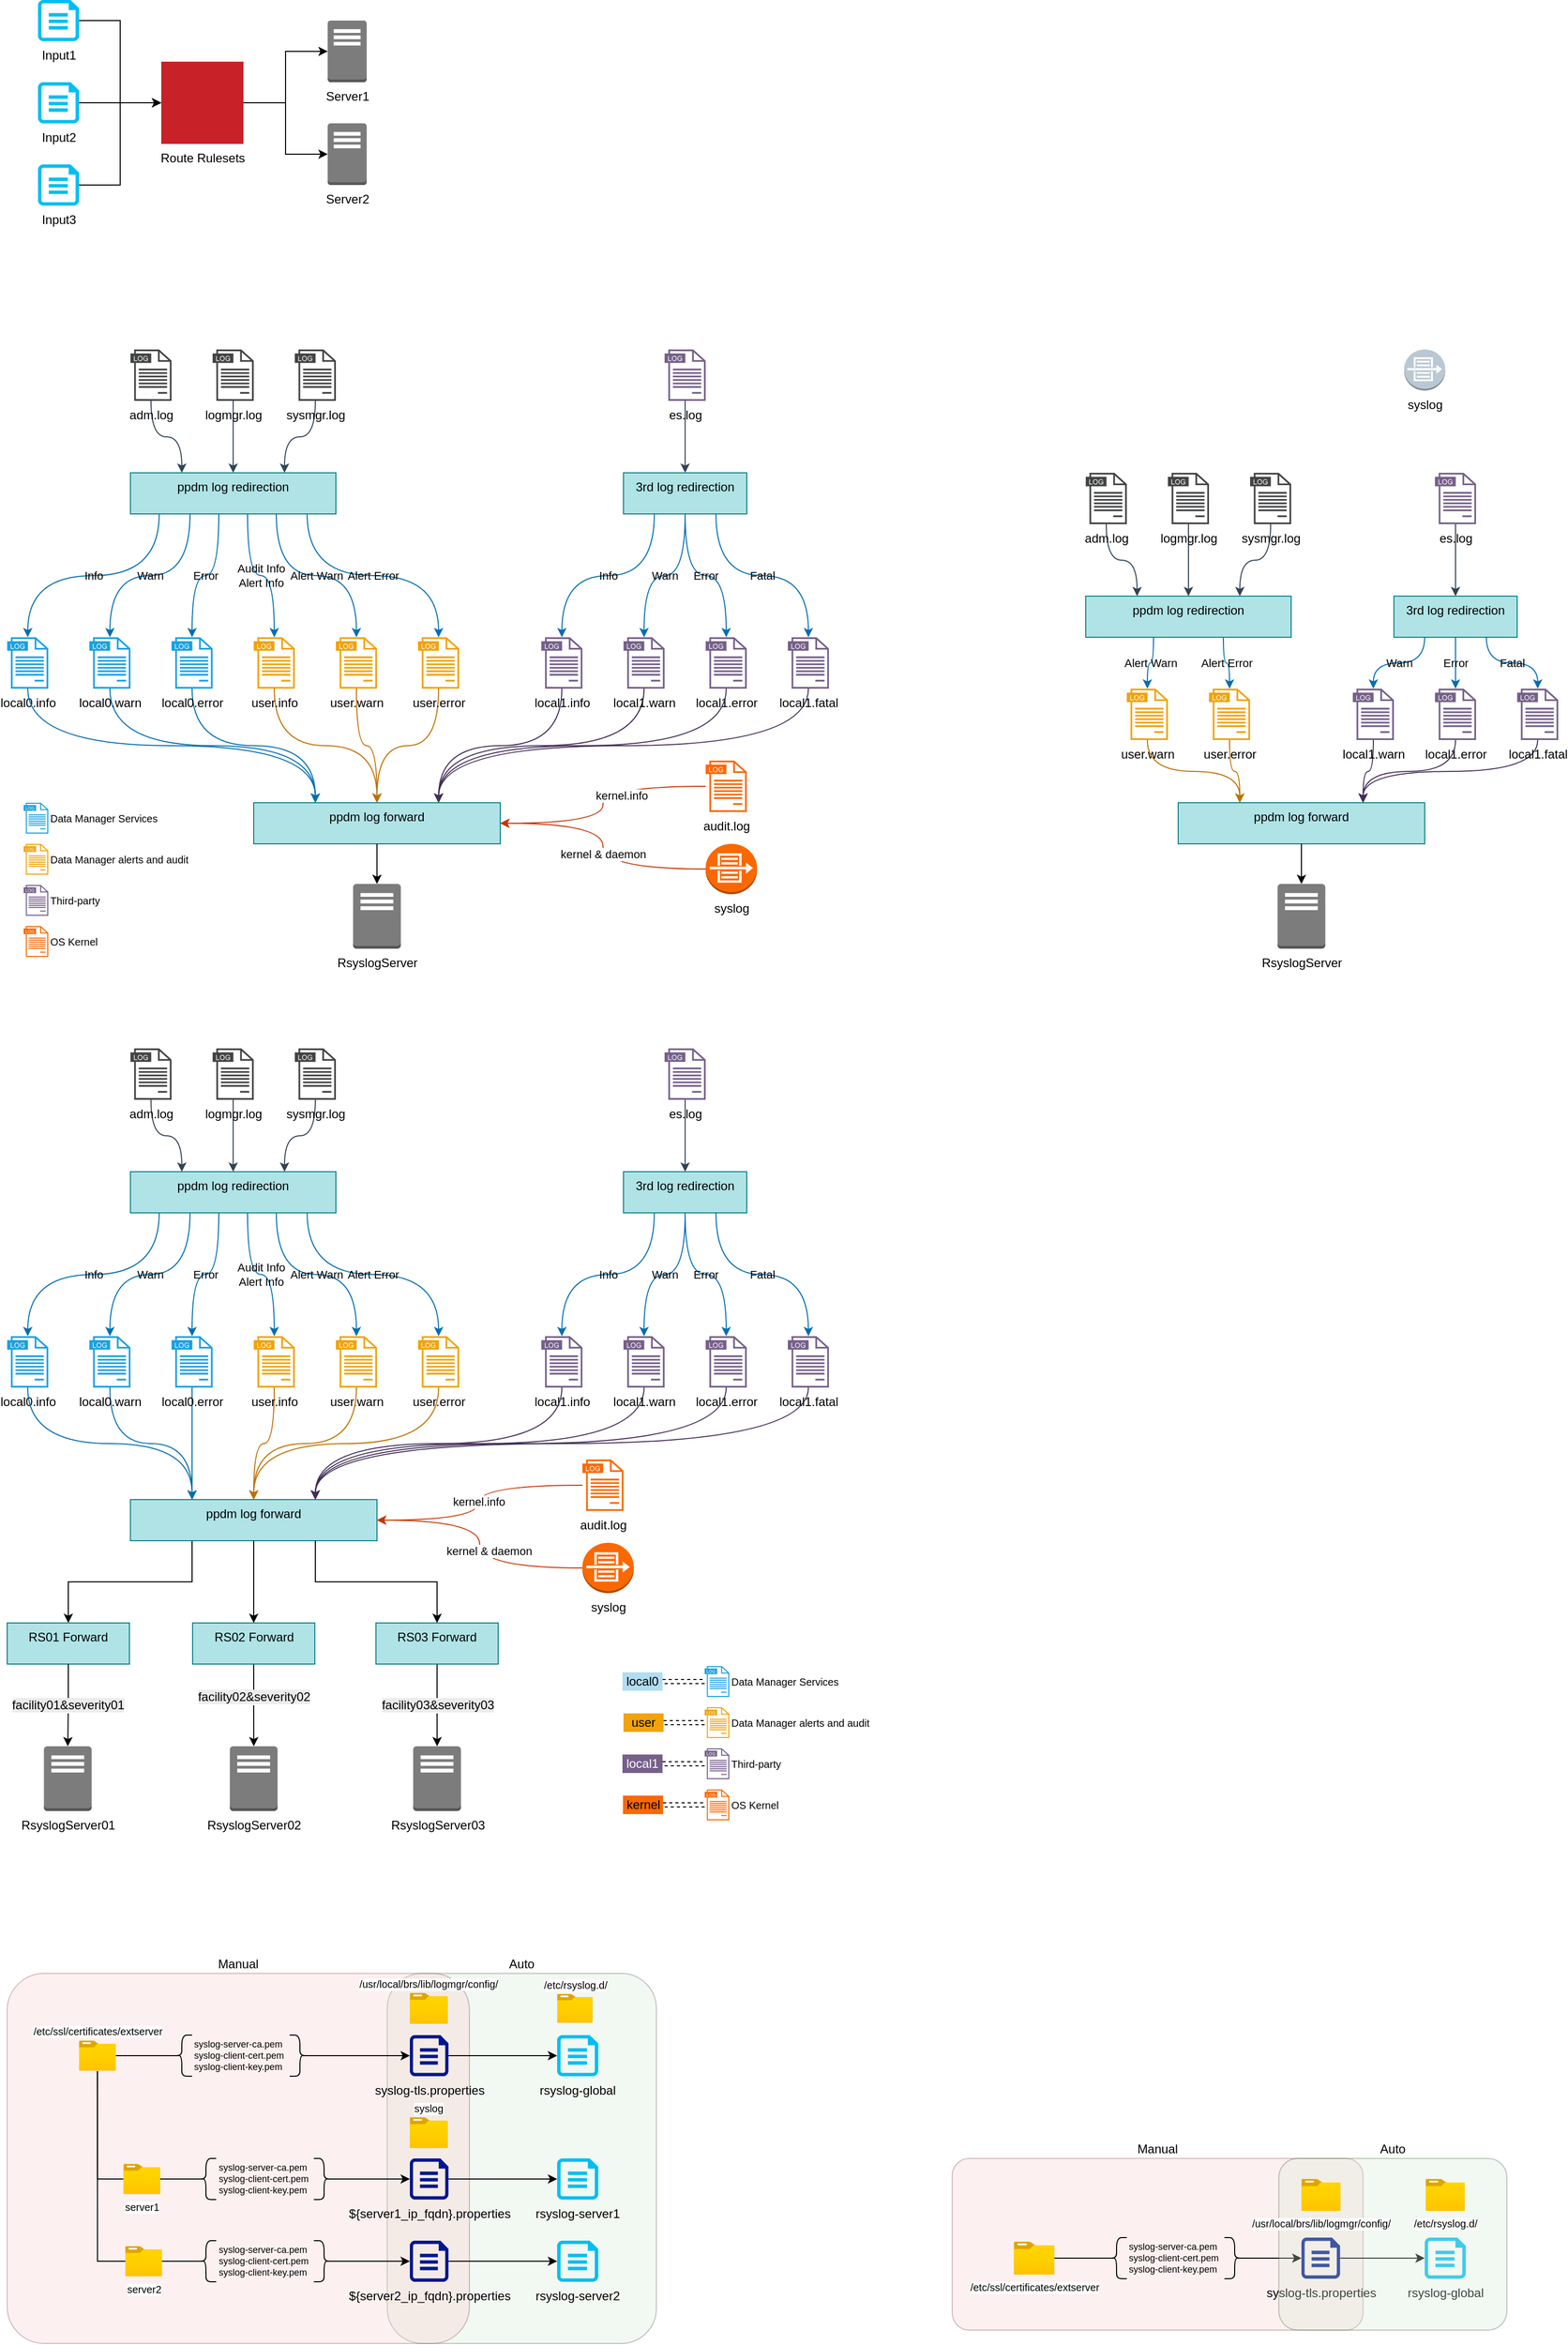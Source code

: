 <mxfile version="28.0.3">
  <diagram name="Page-1" id="BFnxpIGSp0JZySxxMFFq">
    <mxGraphModel dx="1418" dy="644" grid="1" gridSize="10" guides="1" tooltips="1" connect="1" arrows="1" fold="1" page="1" pageScale="1" pageWidth="850" pageHeight="1100" math="0" shadow="0">
      <root>
        <mxCell id="0" />
        <mxCell id="1" parent="0" />
        <mxCell id="aFlX7W3WC5Dv7D4lStiv-72" value="Manual" style="rounded=1;whiteSpace=wrap;html=1;fillColor=#f8cecc;strokeColor=#6C312F;opacity=30;labelPosition=center;verticalLabelPosition=top;align=center;verticalAlign=bottom;arcSize=10;" vertex="1" parent="1">
          <mxGeometry x="1010" y="2160" width="400" height="167" as="geometry" />
        </mxCell>
        <mxCell id="aFlX7W3WC5Dv7D4lStiv-42" value="Auto" style="rounded=1;whiteSpace=wrap;html=1;fillColor=#d5e8d4;strokeColor=light-dark(#314625,#446E2C);opacity=30;labelPosition=center;verticalLabelPosition=top;align=center;verticalAlign=bottom;arcSize=13;" vertex="1" parent="1">
          <mxGeometry x="460" y="1980" width="262" height="360" as="geometry" />
        </mxCell>
        <mxCell id="aFlX7W3WC5Dv7D4lStiv-40" value="Manual" style="rounded=1;whiteSpace=wrap;html=1;fillColor=#f8cecc;strokeColor=#6C312F;opacity=30;labelPosition=center;verticalLabelPosition=top;align=center;verticalAlign=bottom;arcSize=10;" vertex="1" parent="1">
          <mxGeometry x="90" y="1980" width="450" height="360" as="geometry" />
        </mxCell>
        <mxCell id="eMfwU3fscMKZv_2OrXQS-9" style="edgeStyle=orthogonalEdgeStyle;rounded=0;orthogonalLoop=1;jettySize=auto;html=1;exitX=1;exitY=0.5;exitDx=0;exitDy=0;exitPerimeter=0;entryX=0;entryY=0.5;entryDx=0;entryDy=0;entryPerimeter=0;" parent="1" source="eMfwU3fscMKZv_2OrXQS-5" target="eMfwU3fscMKZv_2OrXQS-8" edge="1">
          <mxGeometry relative="1" as="geometry" />
        </mxCell>
        <mxCell id="eMfwU3fscMKZv_2OrXQS-5" value="Input1" style="verticalLabelPosition=bottom;html=1;verticalAlign=top;align=center;strokeColor=none;fillColor=#00BEF2;shape=mxgraph.azure.cloud_services_configuration_file;pointerEvents=1;" parent="1" vertex="1">
          <mxGeometry x="120" y="60" width="40" height="40" as="geometry" />
        </mxCell>
        <mxCell id="eMfwU3fscMKZv_2OrXQS-11" style="edgeStyle=orthogonalEdgeStyle;rounded=0;orthogonalLoop=1;jettySize=auto;html=1;" parent="1" source="eMfwU3fscMKZv_2OrXQS-8" target="eMfwU3fscMKZv_2OrXQS-10" edge="1">
          <mxGeometry relative="1" as="geometry" />
        </mxCell>
        <mxCell id="eMfwU3fscMKZv_2OrXQS-8" value="Route Rulesets" style="fillColor=#C82128;aspect=fixed;sketch=0;pointerEvents=1;shadow=0;dashed=0;html=1;strokeColor=none;labelPosition=center;verticalLabelPosition=bottom;outlineConnect=0;verticalAlign=top;align=center;shape=mxgraph.openstack.neutron_router;points=[[0,0.5,0,0,0],[0.5,0,0,0,0],[0.5,1,0,0,0],[1,0.5,0,0,0]];" parent="1" vertex="1">
          <mxGeometry x="240" y="120" width="80" height="80" as="geometry" />
        </mxCell>
        <mxCell id="eMfwU3fscMKZv_2OrXQS-10" value="Server1" style="outlineConnect=0;dashed=0;verticalLabelPosition=bottom;verticalAlign=top;align=center;html=1;shape=mxgraph.aws3.traditional_server;fillColor=#7D7C7C;gradientColor=none;" parent="1" vertex="1">
          <mxGeometry x="402" y="80" width="38" height="60" as="geometry" />
        </mxCell>
        <mxCell id="eMfwU3fscMKZv_2OrXQS-15" style="edgeStyle=orthogonalEdgeStyle;rounded=0;orthogonalLoop=1;jettySize=auto;html=1;exitX=1;exitY=0.5;exitDx=0;exitDy=0;exitPerimeter=0;" parent="1" source="eMfwU3fscMKZv_2OrXQS-12" target="eMfwU3fscMKZv_2OrXQS-8" edge="1">
          <mxGeometry relative="1" as="geometry" />
        </mxCell>
        <mxCell id="eMfwU3fscMKZv_2OrXQS-12" value="Input2" style="verticalLabelPosition=bottom;html=1;verticalAlign=top;align=center;strokeColor=none;fillColor=#00BEF2;shape=mxgraph.azure.cloud_services_configuration_file;pointerEvents=1;" parent="1" vertex="1">
          <mxGeometry x="120" y="140" width="40" height="40" as="geometry" />
        </mxCell>
        <mxCell id="eMfwU3fscMKZv_2OrXQS-13" value="Server2" style="outlineConnect=0;dashed=0;verticalLabelPosition=bottom;verticalAlign=top;align=center;html=1;shape=mxgraph.aws3.traditional_server;fillColor=#7D7C7C;gradientColor=none;" parent="1" vertex="1">
          <mxGeometry x="402" y="180" width="38" height="60" as="geometry" />
        </mxCell>
        <mxCell id="eMfwU3fscMKZv_2OrXQS-14" style="edgeStyle=orthogonalEdgeStyle;rounded=0;orthogonalLoop=1;jettySize=auto;html=1;entryX=0;entryY=0.5;entryDx=0;entryDy=0;entryPerimeter=0;" parent="1" source="eMfwU3fscMKZv_2OrXQS-8" target="eMfwU3fscMKZv_2OrXQS-13" edge="1">
          <mxGeometry relative="1" as="geometry" />
        </mxCell>
        <mxCell id="eMfwU3fscMKZv_2OrXQS-16" value="Input3" style="verticalLabelPosition=bottom;html=1;verticalAlign=top;align=center;strokeColor=none;fillColor=#00BEF2;shape=mxgraph.azure.cloud_services_configuration_file;pointerEvents=1;" parent="1" vertex="1">
          <mxGeometry x="120" y="220" width="40" height="40" as="geometry" />
        </mxCell>
        <mxCell id="eMfwU3fscMKZv_2OrXQS-17" style="edgeStyle=orthogonalEdgeStyle;rounded=0;orthogonalLoop=1;jettySize=auto;html=1;exitX=1;exitY=0.5;exitDx=0;exitDy=0;exitPerimeter=0;entryX=0;entryY=0.5;entryDx=0;entryDy=0;entryPerimeter=0;" parent="1" source="eMfwU3fscMKZv_2OrXQS-16" target="eMfwU3fscMKZv_2OrXQS-8" edge="1">
          <mxGeometry relative="1" as="geometry" />
        </mxCell>
        <mxCell id="TuvhPLp51KQY8ttxLgeI-1" value="" style="edgeStyle=orthogonalEdgeStyle;rounded=0;orthogonalLoop=1;jettySize=auto;html=1;entryX=0.25;entryY=0;entryDx=0;entryDy=0;fillColor=#647687;strokeColor=#314354;curved=1;" parent="1" source="TuvhPLp51KQY8ttxLgeI-2" target="TuvhPLp51KQY8ttxLgeI-14" edge="1">
          <mxGeometry relative="1" as="geometry" />
        </mxCell>
        <mxCell id="TuvhPLp51KQY8ttxLgeI-2" value="adm.log" style="sketch=0;pointerEvents=1;shadow=0;dashed=0;html=1;strokeColor=none;fillColor=#434445;aspect=fixed;labelPosition=center;verticalLabelPosition=bottom;verticalAlign=top;align=center;outlineConnect=0;shape=mxgraph.vvd.log_files;" parent="1" vertex="1">
          <mxGeometry x="210" y="400" width="40" height="50" as="geometry" />
        </mxCell>
        <mxCell id="TuvhPLp51KQY8ttxLgeI-3" style="edgeStyle=orthogonalEdgeStyle;rounded=0;orthogonalLoop=1;jettySize=auto;html=1;entryX=0.5;entryY=0;entryDx=0;entryDy=0;fillColor=#647687;strokeColor=#314354;curved=1;" parent="1" source="TuvhPLp51KQY8ttxLgeI-4" target="TuvhPLp51KQY8ttxLgeI-14" edge="1">
          <mxGeometry relative="1" as="geometry" />
        </mxCell>
        <mxCell id="TuvhPLp51KQY8ttxLgeI-4" value="logmgr.log" style="sketch=0;pointerEvents=1;shadow=0;dashed=0;html=1;strokeColor=none;fillColor=#434445;aspect=fixed;labelPosition=center;verticalLabelPosition=bottom;verticalAlign=top;align=center;outlineConnect=0;shape=mxgraph.vvd.log_files;" parent="1" vertex="1">
          <mxGeometry x="290" y="400" width="40" height="50" as="geometry" />
        </mxCell>
        <mxCell id="TuvhPLp51KQY8ttxLgeI-5" style="edgeStyle=orthogonalEdgeStyle;rounded=0;orthogonalLoop=1;jettySize=auto;html=1;fillColor=#647687;strokeColor=#314354;curved=1;" parent="1" source="TuvhPLp51KQY8ttxLgeI-6" target="TuvhPLp51KQY8ttxLgeI-33" edge="1">
          <mxGeometry relative="1" as="geometry" />
        </mxCell>
        <mxCell id="TuvhPLp51KQY8ttxLgeI-6" value="es.log" style="sketch=0;pointerEvents=1;shadow=0;dashed=0;html=1;strokeColor=none;fillColor=#76608a;aspect=fixed;labelPosition=center;verticalLabelPosition=bottom;verticalAlign=top;align=center;outlineConnect=0;shape=mxgraph.vvd.log_files;fontColor=#000000;" parent="1" vertex="1">
          <mxGeometry x="730" y="400" width="40" height="50" as="geometry" />
        </mxCell>
        <mxCell id="TuvhPLp51KQY8ttxLgeI-7" value="syslog" style="outlineConnect=0;dashed=0;verticalLabelPosition=bottom;verticalAlign=top;align=center;html=1;shape=mxgraph.aws3.flow_logs;fillColor=#bac8d3;strokeColor=#23445d;" parent="1" vertex="1">
          <mxGeometry x="1450" y="400" width="40" height="40" as="geometry" />
        </mxCell>
        <mxCell id="TuvhPLp51KQY8ttxLgeI-8" value="Info" style="edgeStyle=orthogonalEdgeStyle;rounded=0;orthogonalLoop=1;jettySize=auto;html=1;exitX=0.14;exitY=1;exitDx=0;exitDy=0;exitPerimeter=0;curved=1;labelBackgroundColor=none;fillColor=#1ba1e2;strokeColor=#006EAF;" parent="1" source="TuvhPLp51KQY8ttxLgeI-14" target="TuvhPLp51KQY8ttxLgeI-17" edge="1">
          <mxGeometry relative="1" as="geometry" />
        </mxCell>
        <mxCell id="TuvhPLp51KQY8ttxLgeI-9" value="Warn" style="edgeStyle=orthogonalEdgeStyle;rounded=0;orthogonalLoop=1;jettySize=auto;html=1;exitX=0.29;exitY=1;exitDx=0;exitDy=0;exitPerimeter=0;curved=1;labelBackgroundColor=none;fillColor=#1ba1e2;strokeColor=#006EAF;" parent="1" source="TuvhPLp51KQY8ttxLgeI-14" target="TuvhPLp51KQY8ttxLgeI-19" edge="1">
          <mxGeometry relative="1" as="geometry" />
        </mxCell>
        <mxCell id="TuvhPLp51KQY8ttxLgeI-10" value="Error" style="edgeStyle=orthogonalEdgeStyle;rounded=0;orthogonalLoop=1;jettySize=auto;html=1;exitX=0.43;exitY=1;exitDx=0;exitDy=0;exitPerimeter=0;curved=1;labelBackgroundColor=none;fillColor=#1ba1e2;strokeColor=#006EAF;" parent="1" source="TuvhPLp51KQY8ttxLgeI-14" target="TuvhPLp51KQY8ttxLgeI-21" edge="1">
          <mxGeometry relative="1" as="geometry" />
        </mxCell>
        <mxCell id="TuvhPLp51KQY8ttxLgeI-11" value="Audit Info&lt;br&gt;Alert Info" style="edgeStyle=orthogonalEdgeStyle;rounded=0;orthogonalLoop=1;jettySize=auto;html=1;exitX=0.57;exitY=1;exitDx=0;exitDy=0;exitPerimeter=0;curved=1;labelBackgroundColor=none;fillColor=#1ba1e2;strokeColor=#006EAF;" parent="1" source="TuvhPLp51KQY8ttxLgeI-14" target="TuvhPLp51KQY8ttxLgeI-23" edge="1">
          <mxGeometry relative="1" as="geometry" />
        </mxCell>
        <mxCell id="TuvhPLp51KQY8ttxLgeI-12" value="Alert Warn" style="edgeStyle=orthogonalEdgeStyle;rounded=0;orthogonalLoop=1;jettySize=auto;html=1;exitX=0.71;exitY=1;exitDx=0;exitDy=0;exitPerimeter=0;curved=1;labelBackgroundColor=none;fillColor=#1ba1e2;strokeColor=#006EAF;" parent="1" source="TuvhPLp51KQY8ttxLgeI-14" target="TuvhPLp51KQY8ttxLgeI-24" edge="1">
          <mxGeometry relative="1" as="geometry" />
        </mxCell>
        <mxCell id="TuvhPLp51KQY8ttxLgeI-13" value="Alert Error" style="edgeStyle=orthogonalEdgeStyle;rounded=0;orthogonalLoop=1;jettySize=auto;html=1;exitX=0.86;exitY=1;exitDx=0;exitDy=0;exitPerimeter=0;curved=1;labelBackgroundColor=none;fillColor=#1ba1e2;strokeColor=#006EAF;" parent="1" source="TuvhPLp51KQY8ttxLgeI-14" target="TuvhPLp51KQY8ttxLgeI-26" edge="1">
          <mxGeometry relative="1" as="geometry" />
        </mxCell>
        <mxCell id="TuvhPLp51KQY8ttxLgeI-14" value="ppdm log redirection" style="whiteSpace=wrap;html=1;verticalAlign=top;fillColor=#b0e3e6;strokeColor=#0e8088;sketch=0;pointerEvents=1;shadow=0;dashed=0;points=[[0,0,0,0,0],[0,0.25,0,0,0],[0,0.5,0,0,0],[0,0.75,0,0,0],[0,1,0,0,0],[0.14,1,0,0,0],[0.17,1,0,0,0],[0.25,0,0,0,0],[0.25,1,0,0,0],[0.29,1,0,0,0],[0.33,1,0,0,0],[0.43,1,0,0,0],[0.5,0,0,0,0],[0.5,1,0,0,0],[0.57,1,0,0,0],[0.67,1,0,0,0],[0.71,1,0,0,0],[0.75,0,0,0,0],[0.75,1,0,0,0],[0.83,1,0,0,0],[0.86,1,0,0,0],[1,0,0,0,0],[1,0.25,0,0,0],[1,0.5,0,0,0],[1,0.75,0,0,0],[1,1,0,0,0]];" parent="1" vertex="1">
          <mxGeometry x="210" y="520" width="200" height="40" as="geometry" />
        </mxCell>
        <mxCell id="TuvhPLp51KQY8ttxLgeI-15" style="edgeStyle=orthogonalEdgeStyle;rounded=0;orthogonalLoop=1;jettySize=auto;html=1;entryX=0.75;entryY=0;entryDx=0;entryDy=0;fillColor=#647687;strokeColor=#314354;curved=1;" parent="1" source="TuvhPLp51KQY8ttxLgeI-16" target="TuvhPLp51KQY8ttxLgeI-14" edge="1">
          <mxGeometry relative="1" as="geometry" />
        </mxCell>
        <mxCell id="TuvhPLp51KQY8ttxLgeI-16" value="sysmgr.log" style="sketch=0;pointerEvents=1;shadow=0;dashed=0;html=1;strokeColor=none;fillColor=#434445;aspect=fixed;labelPosition=center;verticalLabelPosition=bottom;verticalAlign=top;align=center;outlineConnect=0;shape=mxgraph.vvd.log_files;" parent="1" vertex="1">
          <mxGeometry x="370" y="400" width="40" height="50" as="geometry" />
        </mxCell>
        <mxCell id="TuvhPLp51KQY8ttxLgeI-17" value="local0.info" style="sketch=0;pointerEvents=1;shadow=0;dashed=0;html=1;strokeColor=none;fillColor=#1ba1e2;aspect=fixed;labelPosition=center;verticalLabelPosition=bottom;verticalAlign=top;align=center;outlineConnect=0;shape=mxgraph.vvd.log_files;fontColor=#000000;points=[[0.5,1,0,0,0]];" parent="1" vertex="1">
          <mxGeometry x="90" y="680" width="40" height="50" as="geometry" />
        </mxCell>
        <mxCell id="TuvhPLp51KQY8ttxLgeI-18" style="edgeStyle=orthogonalEdgeStyle;rounded=0;orthogonalLoop=1;jettySize=auto;html=1;exitX=0.5;exitY=1;exitDx=0;exitDy=0;exitPerimeter=0;entryX=0.25;entryY=0;entryDx=0;entryDy=0;entryPerimeter=0;curved=1;fillColor=#1ba1e2;strokeColor=#006EAF;" parent="1" source="TuvhPLp51KQY8ttxLgeI-19" target="TuvhPLp51KQY8ttxLgeI-38" edge="1">
          <mxGeometry relative="1" as="geometry">
            <mxPoint x="430" y="840" as="targetPoint" />
          </mxGeometry>
        </mxCell>
        <mxCell id="TuvhPLp51KQY8ttxLgeI-19" value="local0.warn" style="sketch=0;pointerEvents=1;shadow=0;dashed=0;html=1;strokeColor=none;fillColor=#1ba1e2;aspect=fixed;labelPosition=center;verticalLabelPosition=bottom;verticalAlign=top;align=center;outlineConnect=0;shape=mxgraph.vvd.log_files;fontColor=#000000;points=[[0.5,1,0,0,0]];" parent="1" vertex="1">
          <mxGeometry x="170" y="680" width="40" height="50" as="geometry" />
        </mxCell>
        <mxCell id="TuvhPLp51KQY8ttxLgeI-20" style="edgeStyle=orthogonalEdgeStyle;rounded=0;orthogonalLoop=1;jettySize=auto;html=1;exitX=0.5;exitY=1;exitDx=0;exitDy=0;exitPerimeter=0;entryX=0.25;entryY=0;entryDx=0;entryDy=0;entryPerimeter=0;curved=1;fillColor=#1ba1e2;strokeColor=#006EAF;" parent="1" source="TuvhPLp51KQY8ttxLgeI-21" target="TuvhPLp51KQY8ttxLgeI-38" edge="1">
          <mxGeometry relative="1" as="geometry">
            <mxPoint x="430" y="840" as="targetPoint" />
          </mxGeometry>
        </mxCell>
        <mxCell id="TuvhPLp51KQY8ttxLgeI-21" value="local0.error" style="sketch=0;pointerEvents=1;shadow=0;dashed=0;html=1;strokeColor=none;fillColor=#1ba1e2;aspect=fixed;labelPosition=center;verticalLabelPosition=bottom;verticalAlign=top;align=center;outlineConnect=0;shape=mxgraph.vvd.log_files;fontColor=#000000;points=[[0.5,1,0,0,0]];" parent="1" vertex="1">
          <mxGeometry x="250" y="680" width="40" height="50" as="geometry" />
        </mxCell>
        <mxCell id="TuvhPLp51KQY8ttxLgeI-22" style="edgeStyle=orthogonalEdgeStyle;rounded=0;orthogonalLoop=1;jettySize=auto;html=1;exitX=0.5;exitY=1;exitDx=0;exitDy=0;exitPerimeter=0;entryX=0.5;entryY=0;entryDx=0;entryDy=0;entryPerimeter=0;curved=1;fillColor=#f0a30a;strokeColor=#BD7000;" parent="1" source="TuvhPLp51KQY8ttxLgeI-23" target="TuvhPLp51KQY8ttxLgeI-38" edge="1">
          <mxGeometry relative="1" as="geometry">
            <mxPoint x="430" y="840" as="targetPoint" />
          </mxGeometry>
        </mxCell>
        <mxCell id="TuvhPLp51KQY8ttxLgeI-23" value="user.info" style="sketch=0;pointerEvents=1;shadow=0;dashed=0;html=1;strokeColor=none;fillColor=#f0a30a;aspect=fixed;labelPosition=center;verticalLabelPosition=bottom;verticalAlign=top;align=center;outlineConnect=0;shape=mxgraph.vvd.log_files;fontColor=#000000;points=[[0.5,1,0,0,0]];" parent="1" vertex="1">
          <mxGeometry x="330" y="680" width="40" height="50" as="geometry" />
        </mxCell>
        <mxCell id="TuvhPLp51KQY8ttxLgeI-24" value="user.warn" style="sketch=0;pointerEvents=1;shadow=0;dashed=0;html=1;strokeColor=none;fillColor=#f0a30a;aspect=fixed;labelPosition=center;verticalLabelPosition=bottom;verticalAlign=top;align=center;outlineConnect=0;shape=mxgraph.vvd.log_files;fontColor=#000000;points=[[0.5,1,0,0,0]];" parent="1" vertex="1">
          <mxGeometry x="410" y="680" width="40" height="50" as="geometry" />
        </mxCell>
        <mxCell id="TuvhPLp51KQY8ttxLgeI-25" style="edgeStyle=orthogonalEdgeStyle;rounded=0;orthogonalLoop=1;jettySize=auto;html=1;exitX=0.5;exitY=1;exitDx=0;exitDy=0;exitPerimeter=0;entryX=0.5;entryY=0;entryDx=0;entryDy=0;entryPerimeter=0;curved=1;fillColor=#f0a30a;strokeColor=#BD7000;" parent="1" source="TuvhPLp51KQY8ttxLgeI-26" target="TuvhPLp51KQY8ttxLgeI-38" edge="1">
          <mxGeometry relative="1" as="geometry">
            <mxPoint x="430" y="840" as="targetPoint" />
          </mxGeometry>
        </mxCell>
        <mxCell id="TuvhPLp51KQY8ttxLgeI-26" value="user.error" style="sketch=0;pointerEvents=1;shadow=0;dashed=0;html=1;strokeColor=none;fillColor=#f0a30a;aspect=fixed;labelPosition=center;verticalLabelPosition=bottom;verticalAlign=top;align=center;outlineConnect=0;shape=mxgraph.vvd.log_files;fontColor=#000000;points=[[0.5,1,0,0,0]];" parent="1" vertex="1">
          <mxGeometry x="490" y="680" width="40" height="50" as="geometry" />
        </mxCell>
        <mxCell id="TuvhPLp51KQY8ttxLgeI-27" value="local1.info" style="sketch=0;pointerEvents=1;shadow=0;dashed=0;html=1;strokeColor=none;fillColor=#76608a;aspect=fixed;labelPosition=center;verticalLabelPosition=bottom;verticalAlign=top;align=center;outlineConnect=0;shape=mxgraph.vvd.log_files;fontColor=#000000;points=[[0.5,1,0,0,0]];" parent="1" vertex="1">
          <mxGeometry x="610" y="680" width="40" height="50" as="geometry" />
        </mxCell>
        <mxCell id="TuvhPLp51KQY8ttxLgeI-28" style="edgeStyle=orthogonalEdgeStyle;rounded=0;orthogonalLoop=1;jettySize=auto;html=1;exitX=0.5;exitY=1;exitDx=0;exitDy=0;exitPerimeter=0;entryX=0.75;entryY=0;entryDx=0;entryDy=0;entryPerimeter=0;curved=1;fillColor=#76608a;strokeColor=#432D57;" parent="1" source="TuvhPLp51KQY8ttxLgeI-29" target="TuvhPLp51KQY8ttxLgeI-38" edge="1">
          <mxGeometry relative="1" as="geometry">
            <mxPoint x="550" y="840" as="targetPoint" />
          </mxGeometry>
        </mxCell>
        <mxCell id="TuvhPLp51KQY8ttxLgeI-29" value="local1.warn" style="sketch=0;pointerEvents=1;shadow=0;dashed=0;html=1;strokeColor=none;fillColor=#76608a;aspect=fixed;labelPosition=center;verticalLabelPosition=bottom;verticalAlign=top;align=center;outlineConnect=0;shape=mxgraph.vvd.log_files;fontColor=#000000;points=[[0.5,1,0,0,0]];" parent="1" vertex="1">
          <mxGeometry x="690" y="680" width="40" height="50" as="geometry" />
        </mxCell>
        <mxCell id="TuvhPLp51KQY8ttxLgeI-30" value="local1.error" style="sketch=0;pointerEvents=1;shadow=0;dashed=0;html=1;strokeColor=none;fillColor=#76608a;aspect=fixed;labelPosition=center;verticalLabelPosition=bottom;verticalAlign=top;align=center;outlineConnect=0;shape=mxgraph.vvd.log_files;fontColor=#000000;points=[[0.5,1,0,0,0]];" parent="1" vertex="1">
          <mxGeometry x="770" y="680" width="40" height="50" as="geometry" />
        </mxCell>
        <mxCell id="TuvhPLp51KQY8ttxLgeI-31" style="edgeStyle=orthogonalEdgeStyle;rounded=0;orthogonalLoop=1;jettySize=auto;html=1;exitX=0.5;exitY=1;exitDx=0;exitDy=0;exitPerimeter=0;entryX=0.75;entryY=0;entryDx=0;entryDy=0;entryPerimeter=0;curved=1;fillColor=#76608a;strokeColor=#432D57;" parent="1" source="TuvhPLp51KQY8ttxLgeI-32" target="TuvhPLp51KQY8ttxLgeI-38" edge="1">
          <mxGeometry relative="1" as="geometry">
            <mxPoint x="550" y="840" as="targetPoint" />
          </mxGeometry>
        </mxCell>
        <mxCell id="TuvhPLp51KQY8ttxLgeI-32" value="local1.fatal" style="sketch=0;pointerEvents=1;shadow=0;dashed=0;html=1;strokeColor=none;fillColor=#76608a;aspect=fixed;labelPosition=center;verticalLabelPosition=bottom;verticalAlign=top;align=center;outlineConnect=0;shape=mxgraph.vvd.log_files;fontColor=#000000;points=[[0.5,1,0,0,0]];" parent="1" vertex="1">
          <mxGeometry x="850" y="680" width="40" height="50" as="geometry" />
        </mxCell>
        <mxCell id="TuvhPLp51KQY8ttxLgeI-33" value="3rd log redirection" style="whiteSpace=wrap;html=1;verticalAlign=top;fillColor=#b0e3e6;strokeColor=#0e8088;sketch=0;pointerEvents=1;shadow=0;dashed=0;" parent="1" vertex="1">
          <mxGeometry x="690" y="520" width="120" height="40" as="geometry" />
        </mxCell>
        <mxCell id="TuvhPLp51KQY8ttxLgeI-34" value="Info" style="edgeStyle=orthogonalEdgeStyle;rounded=0;orthogonalLoop=1;jettySize=auto;html=1;exitX=0.25;exitY=1;exitDx=0;exitDy=0;curved=1;labelBackgroundColor=none;fillColor=#1ba1e2;strokeColor=#006EAF;" parent="1" source="TuvhPLp51KQY8ttxLgeI-33" target="TuvhPLp51KQY8ttxLgeI-27" edge="1">
          <mxGeometry relative="1" as="geometry">
            <mxPoint x="508" y="720" as="sourcePoint" />
            <mxPoint x="380" y="880" as="targetPoint" />
          </mxGeometry>
        </mxCell>
        <mxCell id="TuvhPLp51KQY8ttxLgeI-35" value="Warn" style="edgeStyle=orthogonalEdgeStyle;rounded=0;orthogonalLoop=1;jettySize=auto;html=1;exitX=0.5;exitY=1;exitDx=0;exitDy=0;curved=1;labelBackgroundColor=none;fillColor=#1ba1e2;strokeColor=#006EAF;" parent="1" source="TuvhPLp51KQY8ttxLgeI-33" target="TuvhPLp51KQY8ttxLgeI-29" edge="1">
          <mxGeometry relative="1" as="geometry">
            <mxPoint x="538" y="720" as="sourcePoint" />
            <mxPoint x="460" y="880" as="targetPoint" />
          </mxGeometry>
        </mxCell>
        <mxCell id="TuvhPLp51KQY8ttxLgeI-36" value="Error" style="edgeStyle=orthogonalEdgeStyle;rounded=0;orthogonalLoop=1;jettySize=auto;html=1;exitX=0.5;exitY=1;exitDx=0;exitDy=0;curved=1;labelBackgroundColor=none;fillColor=#1ba1e2;strokeColor=#006EAF;" parent="1" source="TuvhPLp51KQY8ttxLgeI-33" target="TuvhPLp51KQY8ttxLgeI-30" edge="1">
          <mxGeometry relative="1" as="geometry">
            <mxPoint x="566" y="720" as="sourcePoint" />
            <mxPoint x="540" y="880" as="targetPoint" />
          </mxGeometry>
        </mxCell>
        <mxCell id="TuvhPLp51KQY8ttxLgeI-37" value="Fatal" style="edgeStyle=orthogonalEdgeStyle;rounded=0;orthogonalLoop=1;jettySize=auto;html=1;exitX=0.75;exitY=1;exitDx=0;exitDy=0;curved=1;labelBackgroundColor=none;fillColor=#1ba1e2;strokeColor=#006EAF;" parent="1" source="TuvhPLp51KQY8ttxLgeI-33" target="TuvhPLp51KQY8ttxLgeI-32" edge="1">
          <mxGeometry relative="1" as="geometry">
            <mxPoint x="594" y="720" as="sourcePoint" />
            <mxPoint x="620" y="880" as="targetPoint" />
          </mxGeometry>
        </mxCell>
        <mxCell id="TuvhPLp51KQY8ttxLgeI-38" value="ppdm log forward" style="whiteSpace=wrap;html=1;verticalAlign=top;fillColor=#b0e3e6;strokeColor=#0e8088;sketch=0;pointerEvents=1;shadow=0;dashed=0;points=[[0,0,0,0,0],[0,0.25,0,0,0],[0,0.5,0,0,0],[0,0.75,0,0,0],[0,1,0,0,0],[0.14,1,0,0,0],[0.17,1,0,0,0],[0.25,0,0,0,0],[0.25,1,0,0,0],[0.29,1,0,0,0],[0.33,1,0,0,0],[0.43,1,0,0,0],[0.5,0,0,0,0],[0.5,1,0,0,0],[0.57,1,0,0,0],[0.67,1,0,0,0],[0.71,1,0,0,0],[0.75,0,0,0,0],[0.75,1,0,0,0],[0.83,1,0,0,0],[0.86,1,0,0,0],[1,0,0,0,0],[1,0.25,0,0,0],[1,0.5,0,0,0],[1,0.75,0,0,0],[1,1,0,0,0]];" parent="1" vertex="1">
          <mxGeometry x="330" y="841" width="240" height="40" as="geometry" />
        </mxCell>
        <mxCell id="TuvhPLp51KQY8ttxLgeI-39" style="edgeStyle=orthogonalEdgeStyle;rounded=0;orthogonalLoop=1;jettySize=auto;html=1;exitX=0.5;exitY=1;exitDx=0;exitDy=0;exitPerimeter=0;entryX=0.25;entryY=0;entryDx=0;entryDy=0;entryPerimeter=0;curved=1;fillColor=#1ba1e2;strokeColor=#006EAF;" parent="1" source="TuvhPLp51KQY8ttxLgeI-17" target="TuvhPLp51KQY8ttxLgeI-38" edge="1">
          <mxGeometry relative="1" as="geometry" />
        </mxCell>
        <mxCell id="TuvhPLp51KQY8ttxLgeI-40" style="edgeStyle=orthogonalEdgeStyle;rounded=0;orthogonalLoop=1;jettySize=auto;html=1;exitX=0.5;exitY=1;exitDx=0;exitDy=0;exitPerimeter=0;entryX=0.5;entryY=0;entryDx=0;entryDy=0;entryPerimeter=0;curved=1;fillColor=#f0a30a;strokeColor=#BD7000;" parent="1" source="TuvhPLp51KQY8ttxLgeI-24" target="TuvhPLp51KQY8ttxLgeI-38" edge="1">
          <mxGeometry relative="1" as="geometry" />
        </mxCell>
        <mxCell id="TuvhPLp51KQY8ttxLgeI-41" style="edgeStyle=orthogonalEdgeStyle;rounded=0;orthogonalLoop=1;jettySize=auto;html=1;exitX=0.5;exitY=1;exitDx=0;exitDy=0;exitPerimeter=0;entryX=0.75;entryY=0;entryDx=0;entryDy=0;entryPerimeter=0;curved=1;fillColor=#76608a;strokeColor=#432D57;" parent="1" source="TuvhPLp51KQY8ttxLgeI-27" target="TuvhPLp51KQY8ttxLgeI-38" edge="1">
          <mxGeometry relative="1" as="geometry" />
        </mxCell>
        <mxCell id="TuvhPLp51KQY8ttxLgeI-42" style="edgeStyle=orthogonalEdgeStyle;rounded=0;orthogonalLoop=1;jettySize=auto;html=1;exitX=0.5;exitY=1;exitDx=0;exitDy=0;exitPerimeter=0;entryX=0.75;entryY=0;entryDx=0;entryDy=0;entryPerimeter=0;curved=1;fillColor=#76608a;strokeColor=#432D57;" parent="1" source="TuvhPLp51KQY8ttxLgeI-30" target="TuvhPLp51KQY8ttxLgeI-38" edge="1">
          <mxGeometry relative="1" as="geometry" />
        </mxCell>
        <mxCell id="TuvhPLp51KQY8ttxLgeI-43" value="RsyslogServer" style="outlineConnect=0;dashed=0;verticalLabelPosition=bottom;verticalAlign=top;align=center;html=1;shape=mxgraph.aws3.traditional_server;fillColor=#7D7C7C;gradientColor=none;" parent="1" vertex="1">
          <mxGeometry x="426.75" y="920" width="46.5" height="63" as="geometry" />
        </mxCell>
        <mxCell id="TuvhPLp51KQY8ttxLgeI-44" style="edgeStyle=orthogonalEdgeStyle;rounded=0;orthogonalLoop=1;jettySize=auto;html=1;exitX=0.5;exitY=1;exitDx=0;exitDy=0;exitPerimeter=0;entryX=0.5;entryY=0;entryDx=0;entryDy=0;entryPerimeter=0;" parent="1" source="TuvhPLp51KQY8ttxLgeI-38" target="TuvhPLp51KQY8ttxLgeI-43" edge="1">
          <mxGeometry relative="1" as="geometry" />
        </mxCell>
        <mxCell id="TuvhPLp51KQY8ttxLgeI-45" value="Data Manager Services" style="sketch=0;pointerEvents=1;shadow=0;dashed=0;html=1;strokeColor=none;fillColor=#1ba1e2;aspect=fixed;labelPosition=right;verticalLabelPosition=middle;verticalAlign=middle;align=left;outlineConnect=0;shape=mxgraph.vvd.log_files;fontColor=#000000;points=[[0.5,1,0,0,0]];fontSize=10;" parent="1" vertex="1">
          <mxGeometry x="106" y="841" width="24" height="30" as="geometry" />
        </mxCell>
        <mxCell id="TuvhPLp51KQY8ttxLgeI-46" value="Data Manager alerts and audit" style="sketch=0;pointerEvents=1;shadow=0;dashed=0;html=1;strokeColor=none;fillColor=#f0a30a;aspect=fixed;labelPosition=right;verticalLabelPosition=middle;verticalAlign=middle;align=left;outlineConnect=0;shape=mxgraph.vvd.log_files;fontColor=#000000;points=[[0.5,1,0,0,0]];fontSize=10;" parent="1" vertex="1">
          <mxGeometry x="106" y="881" width="24" height="30" as="geometry" />
        </mxCell>
        <mxCell id="TuvhPLp51KQY8ttxLgeI-47" value="Third-party" style="sketch=0;pointerEvents=1;shadow=0;dashed=0;html=1;strokeColor=none;fillColor=#76608a;aspect=fixed;labelPosition=right;verticalLabelPosition=middle;verticalAlign=middle;align=left;outlineConnect=0;shape=mxgraph.vvd.log_files;fontColor=#000000;points=[[0.5,1,0,0,0]];fontSize=10;" parent="1" vertex="1">
          <mxGeometry x="106" y="921" width="24" height="30" as="geometry" />
        </mxCell>
        <mxCell id="TuvhPLp51KQY8ttxLgeI-48" style="edgeStyle=orthogonalEdgeStyle;rounded=0;orthogonalLoop=1;jettySize=auto;html=1;entryX=1;entryY=0.5;entryDx=0;entryDy=0;entryPerimeter=0;curved=1;fillColor=#fa6800;strokeColor=#C73500;" parent="1" source="TuvhPLp51KQY8ttxLgeI-50" target="TuvhPLp51KQY8ttxLgeI-38" edge="1">
          <mxGeometry relative="1" as="geometry" />
        </mxCell>
        <mxCell id="TuvhPLp51KQY8ttxLgeI-49" value="kernel.info" style="edgeLabel;html=1;align=center;verticalAlign=middle;resizable=0;points=[];" parent="TuvhPLp51KQY8ttxLgeI-48" vertex="1" connectable="0">
          <mxGeometry x="-0.305" y="9" relative="1" as="geometry">
            <mxPoint as="offset" />
          </mxGeometry>
        </mxCell>
        <mxCell id="TuvhPLp51KQY8ttxLgeI-50" value="audit.log" style="sketch=0;pointerEvents=1;shadow=0;dashed=0;html=1;strokeColor=none;fillColor=#fa6800;aspect=fixed;labelPosition=center;verticalLabelPosition=bottom;verticalAlign=top;align=center;outlineConnect=0;shape=mxgraph.vvd.log_files;fontColor=#000000;" parent="1" vertex="1">
          <mxGeometry x="770" y="800" width="40" height="50" as="geometry" />
        </mxCell>
        <mxCell id="TuvhPLp51KQY8ttxLgeI-51" value="syslog" style="outlineConnect=0;dashed=0;verticalLabelPosition=bottom;verticalAlign=top;align=center;html=1;shape=mxgraph.aws3.flow_logs;fillColor=#fa6800;fontColor=#000000;strokeColor=#C73500;" parent="1" vertex="1">
          <mxGeometry x="770" y="881" width="50" height="49" as="geometry" />
        </mxCell>
        <mxCell id="TuvhPLp51KQY8ttxLgeI-52" value="&lt;span style=&quot;color: rgb(0, 0, 0); font-family: Helvetica; font-size: 11px; font-style: normal; font-variant-ligatures: normal; font-variant-caps: normal; font-weight: 400; letter-spacing: normal; orphans: 2; text-align: center; text-indent: 0px; text-transform: none; widows: 2; word-spacing: 0px; -webkit-text-stroke-width: 0px; white-space: nowrap; background-color: rgb(255, 255, 255); text-decoration-thickness: initial; text-decoration-style: initial; text-decoration-color: initial; float: none; display: inline !important;&quot;&gt;kernel &amp;amp; daemon&lt;/span&gt;" style="edgeStyle=orthogonalEdgeStyle;rounded=0;orthogonalLoop=1;jettySize=auto;html=1;entryX=1;entryY=0.5;entryDx=0;entryDy=0;entryPerimeter=0;curved=1;fillColor=#fa6800;strokeColor=#C73500;" parent="1" source="TuvhPLp51KQY8ttxLgeI-51" target="TuvhPLp51KQY8ttxLgeI-38" edge="1">
          <mxGeometry x="-0.055" relative="1" as="geometry">
            <mxPoint y="1" as="offset" />
          </mxGeometry>
        </mxCell>
        <mxCell id="TuvhPLp51KQY8ttxLgeI-53" value="OS Kernel" style="sketch=0;pointerEvents=1;shadow=0;dashed=0;html=1;strokeColor=none;fillColor=#fa6800;aspect=fixed;labelPosition=right;verticalLabelPosition=middle;verticalAlign=middle;align=left;outlineConnect=0;shape=mxgraph.vvd.log_files;fontColor=#000000;fontSize=10;" parent="1" vertex="1">
          <mxGeometry x="106" y="961" width="24" height="30" as="geometry" />
        </mxCell>
        <mxCell id="TuvhPLp51KQY8ttxLgeI-54" value="" style="edgeStyle=orthogonalEdgeStyle;rounded=0;orthogonalLoop=1;jettySize=auto;html=1;entryX=0.25;entryY=0;entryDx=0;entryDy=0;fillColor=#647687;strokeColor=#314354;curved=1;" parent="1" source="TuvhPLp51KQY8ttxLgeI-55" target="TuvhPLp51KQY8ttxLgeI-60" edge="1">
          <mxGeometry relative="1" as="geometry" />
        </mxCell>
        <mxCell id="TuvhPLp51KQY8ttxLgeI-55" value="adm.log" style="sketch=0;pointerEvents=1;shadow=0;dashed=0;html=1;strokeColor=none;fillColor=#434445;aspect=fixed;labelPosition=center;verticalLabelPosition=bottom;verticalAlign=top;align=center;outlineConnect=0;shape=mxgraph.vvd.log_files;" parent="1" vertex="1">
          <mxGeometry x="1140" y="520" width="40" height="50" as="geometry" />
        </mxCell>
        <mxCell id="TuvhPLp51KQY8ttxLgeI-56" style="edgeStyle=orthogonalEdgeStyle;rounded=0;orthogonalLoop=1;jettySize=auto;html=1;entryX=0.5;entryY=0;entryDx=0;entryDy=0;fillColor=#647687;strokeColor=#314354;curved=1;" parent="1" source="TuvhPLp51KQY8ttxLgeI-57" target="TuvhPLp51KQY8ttxLgeI-60" edge="1">
          <mxGeometry relative="1" as="geometry" />
        </mxCell>
        <mxCell id="TuvhPLp51KQY8ttxLgeI-57" value="logmgr.log" style="sketch=0;pointerEvents=1;shadow=0;dashed=0;html=1;strokeColor=none;fillColor=#434445;aspect=fixed;labelPosition=center;verticalLabelPosition=bottom;verticalAlign=top;align=center;outlineConnect=0;shape=mxgraph.vvd.log_files;" parent="1" vertex="1">
          <mxGeometry x="1220" y="520" width="40" height="50" as="geometry" />
        </mxCell>
        <mxCell id="TuvhPLp51KQY8ttxLgeI-58" value="Alert Warn" style="edgeStyle=orthogonalEdgeStyle;rounded=0;orthogonalLoop=1;jettySize=auto;html=1;exitX=0.33;exitY=1;exitDx=0;exitDy=0;exitPerimeter=0;curved=1;labelBackgroundColor=none;fillColor=#1ba1e2;strokeColor=#006EAF;" parent="1" source="TuvhPLp51KQY8ttxLgeI-60" target="TuvhPLp51KQY8ttxLgeI-63" edge="1">
          <mxGeometry relative="1" as="geometry" />
        </mxCell>
        <mxCell id="TuvhPLp51KQY8ttxLgeI-59" value="Alert Error" style="edgeStyle=orthogonalEdgeStyle;rounded=0;orthogonalLoop=1;jettySize=auto;html=1;exitX=0.67;exitY=1;exitDx=0;exitDy=0;exitPerimeter=0;curved=1;labelBackgroundColor=none;fillColor=#1ba1e2;strokeColor=#006EAF;" parent="1" source="TuvhPLp51KQY8ttxLgeI-60" target="TuvhPLp51KQY8ttxLgeI-65" edge="1">
          <mxGeometry relative="1" as="geometry" />
        </mxCell>
        <mxCell id="TuvhPLp51KQY8ttxLgeI-60" value="ppdm log redirection" style="whiteSpace=wrap;html=1;verticalAlign=top;fillColor=#b0e3e6;strokeColor=#0e8088;sketch=0;pointerEvents=1;shadow=0;dashed=0;points=[[0,0,0,0,0],[0,0.25,0,0,0],[0,0.5,0,0,0],[0,0.75,0,0,0],[0,1,0,0,0],[0.14,1,0,0,0],[0.17,1,0,0,0],[0.25,0,0,0,0],[0.25,1,0,0,0],[0.29,1,0,0,0],[0.33,1,0,0,0],[0.43,1,0,0,0],[0.5,0,0,0,0],[0.5,1,0,0,0],[0.57,1,0,0,0],[0.67,1,0,0,0],[0.71,1,0,0,0],[0.75,0,0,0,0],[0.75,1,0,0,0],[0.83,1,0,0,0],[0.86,1,0,0,0],[1,0,0,0,0],[1,0.25,0,0,0],[1,0.5,0,0,0],[1,0.75,0,0,0],[1,1,0,0,0]];" parent="1" vertex="1">
          <mxGeometry x="1140" y="640" width="200" height="40" as="geometry" />
        </mxCell>
        <mxCell id="TuvhPLp51KQY8ttxLgeI-61" style="edgeStyle=orthogonalEdgeStyle;rounded=0;orthogonalLoop=1;jettySize=auto;html=1;entryX=0.75;entryY=0;entryDx=0;entryDy=0;fillColor=#647687;strokeColor=#314354;curved=1;" parent="1" source="TuvhPLp51KQY8ttxLgeI-62" target="TuvhPLp51KQY8ttxLgeI-60" edge="1">
          <mxGeometry relative="1" as="geometry" />
        </mxCell>
        <mxCell id="TuvhPLp51KQY8ttxLgeI-62" value="sysmgr.log" style="sketch=0;pointerEvents=1;shadow=0;dashed=0;html=1;strokeColor=none;fillColor=#434445;aspect=fixed;labelPosition=center;verticalLabelPosition=bottom;verticalAlign=top;align=center;outlineConnect=0;shape=mxgraph.vvd.log_files;" parent="1" vertex="1">
          <mxGeometry x="1300" y="520" width="40" height="50" as="geometry" />
        </mxCell>
        <mxCell id="TuvhPLp51KQY8ttxLgeI-63" value="user.warn" style="sketch=0;pointerEvents=1;shadow=0;dashed=0;html=1;strokeColor=none;fillColor=#f0a30a;aspect=fixed;labelPosition=center;verticalLabelPosition=bottom;verticalAlign=top;align=center;outlineConnect=0;shape=mxgraph.vvd.log_files;fontColor=#000000;points=[[0.5,1,0,0,0]];" parent="1" vertex="1">
          <mxGeometry x="1180" y="730" width="40" height="50" as="geometry" />
        </mxCell>
        <mxCell id="TuvhPLp51KQY8ttxLgeI-64" style="edgeStyle=orthogonalEdgeStyle;rounded=0;orthogonalLoop=1;jettySize=auto;html=1;exitX=0.5;exitY=1;exitDx=0;exitDy=0;exitPerimeter=0;entryX=0.25;entryY=0;entryDx=0;entryDy=0;entryPerimeter=0;curved=1;fillColor=#f0a30a;strokeColor=#BD7000;" parent="1" source="TuvhPLp51KQY8ttxLgeI-65" target="TuvhPLp51KQY8ttxLgeI-66" edge="1">
          <mxGeometry relative="1" as="geometry">
            <mxPoint x="1200" y="890" as="targetPoint" />
          </mxGeometry>
        </mxCell>
        <mxCell id="TuvhPLp51KQY8ttxLgeI-65" value="user.error" style="sketch=0;pointerEvents=1;shadow=0;dashed=0;html=1;strokeColor=none;fillColor=#f0a30a;aspect=fixed;labelPosition=center;verticalLabelPosition=bottom;verticalAlign=top;align=center;outlineConnect=0;shape=mxgraph.vvd.log_files;fontColor=#000000;points=[[0.5,1,0,0,0]];" parent="1" vertex="1">
          <mxGeometry x="1260" y="730" width="40" height="50" as="geometry" />
        </mxCell>
        <mxCell id="TuvhPLp51KQY8ttxLgeI-66" value="ppdm log forward" style="whiteSpace=wrap;html=1;verticalAlign=top;fillColor=#b0e3e6;strokeColor=#0e8088;sketch=0;pointerEvents=1;shadow=0;dashed=0;points=[[0,0,0,0,0],[0,0.25,0,0,0],[0,0.5,0,0,0],[0,0.75,0,0,0],[0,1,0,0,0],[0.14,1,0,0,0],[0.17,1,0,0,0],[0.25,0,0,0,0],[0.25,1,0,0,0],[0.29,1,0,0,0],[0.33,1,0,0,0],[0.43,1,0,0,0],[0.5,0,0,0,0],[0.5,1,0,0,0],[0.57,1,0,0,0],[0.67,1,0,0,0],[0.71,1,0,0,0],[0.75,0,0,0,0],[0.75,1,0,0,0],[0.83,1,0,0,0],[0.86,1,0,0,0],[1,0,0,0,0],[1,0.25,0,0,0],[1,0.5,0,0,0],[1,0.75,0,0,0],[1,1,0,0,0]];" parent="1" vertex="1">
          <mxGeometry x="1230" y="841" width="240" height="40" as="geometry" />
        </mxCell>
        <mxCell id="TuvhPLp51KQY8ttxLgeI-67" style="edgeStyle=orthogonalEdgeStyle;rounded=0;orthogonalLoop=1;jettySize=auto;html=1;exitX=0.5;exitY=1;exitDx=0;exitDy=0;exitPerimeter=0;entryX=0.25;entryY=0;entryDx=0;entryDy=0;entryPerimeter=0;curved=1;fillColor=#f0a30a;strokeColor=#BD7000;" parent="1" source="TuvhPLp51KQY8ttxLgeI-63" target="TuvhPLp51KQY8ttxLgeI-66" edge="1">
          <mxGeometry relative="1" as="geometry" />
        </mxCell>
        <mxCell id="TuvhPLp51KQY8ttxLgeI-68" value="RsyslogServer" style="outlineConnect=0;dashed=0;verticalLabelPosition=bottom;verticalAlign=top;align=center;html=1;shape=mxgraph.aws3.traditional_server;fillColor=#7D7C7C;gradientColor=none;" parent="1" vertex="1">
          <mxGeometry x="1326.75" y="920" width="46.5" height="63" as="geometry" />
        </mxCell>
        <mxCell id="TuvhPLp51KQY8ttxLgeI-69" style="edgeStyle=orthogonalEdgeStyle;rounded=0;orthogonalLoop=1;jettySize=auto;html=1;exitX=0.5;exitY=1;exitDx=0;exitDy=0;exitPerimeter=0;entryX=0.5;entryY=0;entryDx=0;entryDy=0;entryPerimeter=0;" parent="1" source="TuvhPLp51KQY8ttxLgeI-66" target="TuvhPLp51KQY8ttxLgeI-68" edge="1">
          <mxGeometry relative="1" as="geometry" />
        </mxCell>
        <mxCell id="TuvhPLp51KQY8ttxLgeI-70" style="edgeStyle=orthogonalEdgeStyle;rounded=0;orthogonalLoop=1;jettySize=auto;html=1;fillColor=#647687;strokeColor=#314354;curved=1;" parent="1" source="TuvhPLp51KQY8ttxLgeI-71" target="TuvhPLp51KQY8ttxLgeI-77" edge="1">
          <mxGeometry relative="1" as="geometry" />
        </mxCell>
        <mxCell id="TuvhPLp51KQY8ttxLgeI-71" value="es.log" style="sketch=0;pointerEvents=1;shadow=0;dashed=0;html=1;strokeColor=none;fillColor=#76608a;aspect=fixed;labelPosition=center;verticalLabelPosition=bottom;verticalAlign=top;align=center;outlineConnect=0;shape=mxgraph.vvd.log_files;fontColor=#000000;" parent="1" vertex="1">
          <mxGeometry x="1480" y="520" width="40" height="50" as="geometry" />
        </mxCell>
        <mxCell id="TuvhPLp51KQY8ttxLgeI-72" style="edgeStyle=orthogonalEdgeStyle;rounded=0;orthogonalLoop=1;jettySize=auto;html=1;exitX=0.5;exitY=1;exitDx=0;exitDy=0;exitPerimeter=0;entryX=0.75;entryY=0;entryDx=0;entryDy=0;entryPerimeter=0;curved=1;fillColor=#76608a;strokeColor=#432D57;" parent="1" source="TuvhPLp51KQY8ttxLgeI-73" target="TuvhPLp51KQY8ttxLgeI-66" edge="1">
          <mxGeometry relative="1" as="geometry">
            <mxPoint x="1270" y="961" as="targetPoint" />
          </mxGeometry>
        </mxCell>
        <mxCell id="TuvhPLp51KQY8ttxLgeI-73" value="local1.warn" style="sketch=0;pointerEvents=1;shadow=0;dashed=0;html=1;strokeColor=none;fillColor=#76608a;aspect=fixed;labelPosition=center;verticalLabelPosition=bottom;verticalAlign=top;align=center;outlineConnect=0;shape=mxgraph.vvd.log_files;fontColor=#000000;points=[[0.5,1,0,0,0]];" parent="1" vertex="1">
          <mxGeometry x="1400" y="730" width="40" height="50" as="geometry" />
        </mxCell>
        <mxCell id="TuvhPLp51KQY8ttxLgeI-74" value="local1.error" style="sketch=0;pointerEvents=1;shadow=0;dashed=0;html=1;strokeColor=none;fillColor=#76608a;aspect=fixed;labelPosition=center;verticalLabelPosition=bottom;verticalAlign=top;align=center;outlineConnect=0;shape=mxgraph.vvd.log_files;fontColor=#000000;points=[[0.5,1,0,0,0]];" parent="1" vertex="1">
          <mxGeometry x="1480" y="730" width="40" height="50" as="geometry" />
        </mxCell>
        <mxCell id="TuvhPLp51KQY8ttxLgeI-75" style="edgeStyle=orthogonalEdgeStyle;rounded=0;orthogonalLoop=1;jettySize=auto;html=1;exitX=0.5;exitY=1;exitDx=0;exitDy=0;exitPerimeter=0;entryX=0.75;entryY=0;entryDx=0;entryDy=0;entryPerimeter=0;curved=1;fillColor=#76608a;strokeColor=#432D57;" parent="1" source="TuvhPLp51KQY8ttxLgeI-76" target="TuvhPLp51KQY8ttxLgeI-66" edge="1">
          <mxGeometry relative="1" as="geometry">
            <mxPoint x="1270" y="961" as="targetPoint" />
          </mxGeometry>
        </mxCell>
        <mxCell id="TuvhPLp51KQY8ttxLgeI-76" value="local1.fatal" style="sketch=0;pointerEvents=1;shadow=0;dashed=0;html=1;strokeColor=none;fillColor=#76608a;aspect=fixed;labelPosition=center;verticalLabelPosition=bottom;verticalAlign=top;align=center;outlineConnect=0;shape=mxgraph.vvd.log_files;fontColor=#000000;points=[[0.5,1,0,0,0]];" parent="1" vertex="1">
          <mxGeometry x="1560" y="730" width="40" height="50" as="geometry" />
        </mxCell>
        <mxCell id="TuvhPLp51KQY8ttxLgeI-77" value="3rd log redirection" style="whiteSpace=wrap;html=1;verticalAlign=top;fillColor=#b0e3e6;strokeColor=#0e8088;sketch=0;pointerEvents=1;shadow=0;dashed=0;" parent="1" vertex="1">
          <mxGeometry x="1440" y="640" width="120" height="40" as="geometry" />
        </mxCell>
        <mxCell id="TuvhPLp51KQY8ttxLgeI-78" value="Warn" style="edgeStyle=orthogonalEdgeStyle;rounded=0;orthogonalLoop=1;jettySize=auto;html=1;exitX=0.25;exitY=1;exitDx=0;exitDy=0;curved=1;labelBackgroundColor=none;fillColor=#1ba1e2;strokeColor=#006EAF;" parent="1" source="TuvhPLp51KQY8ttxLgeI-77" target="TuvhPLp51KQY8ttxLgeI-73" edge="1">
          <mxGeometry relative="1" as="geometry">
            <mxPoint x="1298" y="840" as="sourcePoint" />
            <mxPoint x="1220" y="1000" as="targetPoint" />
          </mxGeometry>
        </mxCell>
        <mxCell id="TuvhPLp51KQY8ttxLgeI-79" value="Error" style="edgeStyle=orthogonalEdgeStyle;rounded=0;orthogonalLoop=1;jettySize=auto;html=1;exitX=0.5;exitY=1;exitDx=0;exitDy=0;curved=1;labelBackgroundColor=none;fillColor=#1ba1e2;strokeColor=#006EAF;" parent="1" source="TuvhPLp51KQY8ttxLgeI-77" target="TuvhPLp51KQY8ttxLgeI-74" edge="1">
          <mxGeometry relative="1" as="geometry">
            <mxPoint x="1326" y="840" as="sourcePoint" />
            <mxPoint x="1300" y="1000" as="targetPoint" />
          </mxGeometry>
        </mxCell>
        <mxCell id="TuvhPLp51KQY8ttxLgeI-80" value="Fatal" style="edgeStyle=orthogonalEdgeStyle;rounded=0;orthogonalLoop=1;jettySize=auto;html=1;exitX=0.75;exitY=1;exitDx=0;exitDy=0;curved=1;labelBackgroundColor=none;fillColor=#1ba1e2;strokeColor=#006EAF;" parent="1" source="TuvhPLp51KQY8ttxLgeI-77" target="TuvhPLp51KQY8ttxLgeI-76" edge="1">
          <mxGeometry relative="1" as="geometry">
            <mxPoint x="1354" y="840" as="sourcePoint" />
            <mxPoint x="1380" y="1000" as="targetPoint" />
          </mxGeometry>
        </mxCell>
        <mxCell id="TuvhPLp51KQY8ttxLgeI-81" style="edgeStyle=orthogonalEdgeStyle;rounded=0;orthogonalLoop=1;jettySize=auto;html=1;exitX=0.5;exitY=1;exitDx=0;exitDy=0;exitPerimeter=0;entryX=0.75;entryY=0;entryDx=0;entryDy=0;entryPerimeter=0;curved=1;fillColor=#76608a;strokeColor=#432D57;" parent="1" source="TuvhPLp51KQY8ttxLgeI-74" target="TuvhPLp51KQY8ttxLgeI-66" edge="1">
          <mxGeometry relative="1" as="geometry">
            <mxPoint x="1270" y="961" as="targetPoint" />
          </mxGeometry>
        </mxCell>
        <mxCell id="TuvhPLp51KQY8ttxLgeI-82" value="" style="edgeStyle=orthogonalEdgeStyle;rounded=0;orthogonalLoop=1;jettySize=auto;html=1;entryX=0.25;entryY=0;entryDx=0;entryDy=0;fillColor=#647687;strokeColor=#314354;curved=1;" parent="1" source="TuvhPLp51KQY8ttxLgeI-83" target="TuvhPLp51KQY8ttxLgeI-94" edge="1">
          <mxGeometry relative="1" as="geometry" />
        </mxCell>
        <mxCell id="TuvhPLp51KQY8ttxLgeI-83" value="adm.log" style="sketch=0;pointerEvents=1;shadow=0;dashed=0;html=1;strokeColor=none;fillColor=#434445;aspect=fixed;labelPosition=center;verticalLabelPosition=bottom;verticalAlign=top;align=center;outlineConnect=0;shape=mxgraph.vvd.log_files;" parent="1" vertex="1">
          <mxGeometry x="210" y="1080" width="40" height="50" as="geometry" />
        </mxCell>
        <mxCell id="TuvhPLp51KQY8ttxLgeI-84" style="edgeStyle=orthogonalEdgeStyle;rounded=0;orthogonalLoop=1;jettySize=auto;html=1;entryX=0.5;entryY=0;entryDx=0;entryDy=0;fillColor=#647687;strokeColor=#314354;curved=1;" parent="1" source="TuvhPLp51KQY8ttxLgeI-85" target="TuvhPLp51KQY8ttxLgeI-94" edge="1">
          <mxGeometry relative="1" as="geometry" />
        </mxCell>
        <mxCell id="TuvhPLp51KQY8ttxLgeI-85" value="logmgr.log" style="sketch=0;pointerEvents=1;shadow=0;dashed=0;html=1;strokeColor=none;fillColor=#434445;aspect=fixed;labelPosition=center;verticalLabelPosition=bottom;verticalAlign=top;align=center;outlineConnect=0;shape=mxgraph.vvd.log_files;" parent="1" vertex="1">
          <mxGeometry x="290" y="1080" width="40" height="50" as="geometry" />
        </mxCell>
        <mxCell id="TuvhPLp51KQY8ttxLgeI-86" style="edgeStyle=orthogonalEdgeStyle;rounded=0;orthogonalLoop=1;jettySize=auto;html=1;fillColor=#647687;strokeColor=#314354;curved=1;" parent="1" source="TuvhPLp51KQY8ttxLgeI-87" target="TuvhPLp51KQY8ttxLgeI-113" edge="1">
          <mxGeometry relative="1" as="geometry" />
        </mxCell>
        <mxCell id="TuvhPLp51KQY8ttxLgeI-87" value="es.log" style="sketch=0;pointerEvents=1;shadow=0;dashed=0;html=1;strokeColor=none;fillColor=#76608a;aspect=fixed;labelPosition=center;verticalLabelPosition=bottom;verticalAlign=top;align=center;outlineConnect=0;shape=mxgraph.vvd.log_files;fontColor=#000000;" parent="1" vertex="1">
          <mxGeometry x="730" y="1080" width="40" height="50" as="geometry" />
        </mxCell>
        <mxCell id="TuvhPLp51KQY8ttxLgeI-88" value="Info" style="edgeStyle=orthogonalEdgeStyle;rounded=0;orthogonalLoop=1;jettySize=auto;html=1;exitX=0.14;exitY=1;exitDx=0;exitDy=0;exitPerimeter=0;curved=1;labelBackgroundColor=none;fillColor=#1ba1e2;strokeColor=#006EAF;" parent="1" source="TuvhPLp51KQY8ttxLgeI-94" target="TuvhPLp51KQY8ttxLgeI-97" edge="1">
          <mxGeometry relative="1" as="geometry" />
        </mxCell>
        <mxCell id="TuvhPLp51KQY8ttxLgeI-89" value="Warn" style="edgeStyle=orthogonalEdgeStyle;rounded=0;orthogonalLoop=1;jettySize=auto;html=1;exitX=0.29;exitY=1;exitDx=0;exitDy=0;exitPerimeter=0;curved=1;labelBackgroundColor=none;fillColor=#1ba1e2;strokeColor=#006EAF;" parent="1" source="TuvhPLp51KQY8ttxLgeI-94" target="TuvhPLp51KQY8ttxLgeI-99" edge="1">
          <mxGeometry relative="1" as="geometry" />
        </mxCell>
        <mxCell id="TuvhPLp51KQY8ttxLgeI-90" value="Error" style="edgeStyle=orthogonalEdgeStyle;rounded=0;orthogonalLoop=1;jettySize=auto;html=1;exitX=0.43;exitY=1;exitDx=0;exitDy=0;exitPerimeter=0;curved=1;labelBackgroundColor=none;fillColor=#1ba1e2;strokeColor=#006EAF;" parent="1" source="TuvhPLp51KQY8ttxLgeI-94" target="TuvhPLp51KQY8ttxLgeI-101" edge="1">
          <mxGeometry relative="1" as="geometry" />
        </mxCell>
        <mxCell id="TuvhPLp51KQY8ttxLgeI-91" value="Audit Info&lt;br&gt;Alert Info" style="edgeStyle=orthogonalEdgeStyle;rounded=0;orthogonalLoop=1;jettySize=auto;html=1;exitX=0.57;exitY=1;exitDx=0;exitDy=0;exitPerimeter=0;curved=1;labelBackgroundColor=none;fillColor=#1ba1e2;strokeColor=#006EAF;" parent="1" source="TuvhPLp51KQY8ttxLgeI-94" target="TuvhPLp51KQY8ttxLgeI-103" edge="1">
          <mxGeometry relative="1" as="geometry" />
        </mxCell>
        <mxCell id="TuvhPLp51KQY8ttxLgeI-92" value="Alert Warn" style="edgeStyle=orthogonalEdgeStyle;rounded=0;orthogonalLoop=1;jettySize=auto;html=1;exitX=0.71;exitY=1;exitDx=0;exitDy=0;exitPerimeter=0;curved=1;labelBackgroundColor=none;fillColor=#1ba1e2;strokeColor=#006EAF;" parent="1" source="TuvhPLp51KQY8ttxLgeI-94" target="TuvhPLp51KQY8ttxLgeI-104" edge="1">
          <mxGeometry relative="1" as="geometry" />
        </mxCell>
        <mxCell id="TuvhPLp51KQY8ttxLgeI-93" value="Alert Error" style="edgeStyle=orthogonalEdgeStyle;rounded=0;orthogonalLoop=1;jettySize=auto;html=1;exitX=0.86;exitY=1;exitDx=0;exitDy=0;exitPerimeter=0;curved=1;labelBackgroundColor=none;fillColor=#1ba1e2;strokeColor=#006EAF;" parent="1" source="TuvhPLp51KQY8ttxLgeI-94" target="TuvhPLp51KQY8ttxLgeI-106" edge="1">
          <mxGeometry relative="1" as="geometry" />
        </mxCell>
        <mxCell id="TuvhPLp51KQY8ttxLgeI-94" value="ppdm log redirection" style="whiteSpace=wrap;html=1;verticalAlign=top;fillColor=#b0e3e6;strokeColor=#0e8088;sketch=0;pointerEvents=1;shadow=0;dashed=0;points=[[0,0,0,0,0],[0,0.25,0,0,0],[0,0.5,0,0,0],[0,0.75,0,0,0],[0,1,0,0,0],[0.14,1,0,0,0],[0.17,1,0,0,0],[0.25,0,0,0,0],[0.25,1,0,0,0],[0.29,1,0,0,0],[0.33,1,0,0,0],[0.43,1,0,0,0],[0.5,0,0,0,0],[0.5,1,0,0,0],[0.57,1,0,0,0],[0.67,1,0,0,0],[0.71,1,0,0,0],[0.75,0,0,0,0],[0.75,1,0,0,0],[0.83,1,0,0,0],[0.86,1,0,0,0],[1,0,0,0,0],[1,0.25,0,0,0],[1,0.5,0,0,0],[1,0.75,0,0,0],[1,1,0,0,0]];" parent="1" vertex="1">
          <mxGeometry x="210" y="1200" width="200" height="40" as="geometry" />
        </mxCell>
        <mxCell id="TuvhPLp51KQY8ttxLgeI-95" style="edgeStyle=orthogonalEdgeStyle;rounded=0;orthogonalLoop=1;jettySize=auto;html=1;entryX=0.75;entryY=0;entryDx=0;entryDy=0;fillColor=#647687;strokeColor=#314354;curved=1;" parent="1" source="TuvhPLp51KQY8ttxLgeI-96" target="TuvhPLp51KQY8ttxLgeI-94" edge="1">
          <mxGeometry relative="1" as="geometry" />
        </mxCell>
        <mxCell id="TuvhPLp51KQY8ttxLgeI-96" value="sysmgr.log" style="sketch=0;pointerEvents=1;shadow=0;dashed=0;html=1;strokeColor=none;fillColor=#434445;aspect=fixed;labelPosition=center;verticalLabelPosition=bottom;verticalAlign=top;align=center;outlineConnect=0;shape=mxgraph.vvd.log_files;" parent="1" vertex="1">
          <mxGeometry x="370" y="1080" width="40" height="50" as="geometry" />
        </mxCell>
        <mxCell id="TuvhPLp51KQY8ttxLgeI-97" value="local0.info" style="sketch=0;pointerEvents=1;shadow=0;dashed=0;html=1;strokeColor=none;fillColor=#1ba1e2;aspect=fixed;labelPosition=center;verticalLabelPosition=bottom;verticalAlign=top;align=center;outlineConnect=0;shape=mxgraph.vvd.log_files;fontColor=#000000;points=[[0.5,1,0,0,0]];" parent="1" vertex="1">
          <mxGeometry x="90" y="1360" width="40" height="50" as="geometry" />
        </mxCell>
        <mxCell id="TuvhPLp51KQY8ttxLgeI-98" style="edgeStyle=orthogonalEdgeStyle;rounded=0;orthogonalLoop=1;jettySize=auto;html=1;exitX=0.5;exitY=1;exitDx=0;exitDy=0;exitPerimeter=0;entryX=0.25;entryY=0;entryDx=0;entryDy=0;entryPerimeter=0;curved=1;fillColor=#1ba1e2;strokeColor=#006EAF;" parent="1" source="TuvhPLp51KQY8ttxLgeI-99" target="TuvhPLp51KQY8ttxLgeI-119" edge="1">
          <mxGeometry relative="1" as="geometry">
            <mxPoint x="430" y="1520" as="targetPoint" />
          </mxGeometry>
        </mxCell>
        <mxCell id="TuvhPLp51KQY8ttxLgeI-99" value="local0.warn" style="sketch=0;pointerEvents=1;shadow=0;dashed=0;html=1;strokeColor=none;fillColor=#1ba1e2;aspect=fixed;labelPosition=center;verticalLabelPosition=bottom;verticalAlign=top;align=center;outlineConnect=0;shape=mxgraph.vvd.log_files;fontColor=#000000;points=[[0.5,1,0,0,0]];" parent="1" vertex="1">
          <mxGeometry x="170" y="1360" width="40" height="50" as="geometry" />
        </mxCell>
        <mxCell id="TuvhPLp51KQY8ttxLgeI-100" style="edgeStyle=orthogonalEdgeStyle;rounded=0;orthogonalLoop=1;jettySize=auto;html=1;exitX=0.5;exitY=1;exitDx=0;exitDy=0;exitPerimeter=0;entryX=0.25;entryY=0;entryDx=0;entryDy=0;entryPerimeter=0;curved=1;fillColor=#1ba1e2;strokeColor=#006EAF;" parent="1" source="TuvhPLp51KQY8ttxLgeI-101" target="TuvhPLp51KQY8ttxLgeI-119" edge="1">
          <mxGeometry relative="1" as="geometry">
            <mxPoint x="430" y="1520" as="targetPoint" />
          </mxGeometry>
        </mxCell>
        <mxCell id="TuvhPLp51KQY8ttxLgeI-101" value="local0.error" style="sketch=0;pointerEvents=1;shadow=0;dashed=0;html=1;strokeColor=none;fillColor=#1ba1e2;aspect=fixed;labelPosition=center;verticalLabelPosition=bottom;verticalAlign=top;align=center;outlineConnect=0;shape=mxgraph.vvd.log_files;fontColor=#000000;points=[[0.5,1,0,0,0]];" parent="1" vertex="1">
          <mxGeometry x="250" y="1360" width="40" height="50" as="geometry" />
        </mxCell>
        <mxCell id="TuvhPLp51KQY8ttxLgeI-102" style="edgeStyle=orthogonalEdgeStyle;rounded=0;orthogonalLoop=1;jettySize=auto;html=1;exitX=0.5;exitY=1;exitDx=0;exitDy=0;exitPerimeter=0;entryX=0.5;entryY=0;entryDx=0;entryDy=0;entryPerimeter=0;curved=1;fillColor=#f0a30a;strokeColor=#BD7000;" parent="1" source="TuvhPLp51KQY8ttxLgeI-103" target="TuvhPLp51KQY8ttxLgeI-119" edge="1">
          <mxGeometry relative="1" as="geometry">
            <mxPoint x="430" y="1520" as="targetPoint" />
          </mxGeometry>
        </mxCell>
        <mxCell id="TuvhPLp51KQY8ttxLgeI-103" value="user.info" style="sketch=0;pointerEvents=1;shadow=0;dashed=0;html=1;strokeColor=none;fillColor=#f0a30a;aspect=fixed;labelPosition=center;verticalLabelPosition=bottom;verticalAlign=top;align=center;outlineConnect=0;shape=mxgraph.vvd.log_files;fontColor=#000000;points=[[0.5,1,0,0,0]];" parent="1" vertex="1">
          <mxGeometry x="330" y="1360" width="40" height="50" as="geometry" />
        </mxCell>
        <mxCell id="TuvhPLp51KQY8ttxLgeI-104" value="user.warn" style="sketch=0;pointerEvents=1;shadow=0;dashed=0;html=1;strokeColor=none;fillColor=#f0a30a;aspect=fixed;labelPosition=center;verticalLabelPosition=bottom;verticalAlign=top;align=center;outlineConnect=0;shape=mxgraph.vvd.log_files;fontColor=#000000;points=[[0.5,1,0,0,0]];" parent="1" vertex="1">
          <mxGeometry x="410" y="1360" width="40" height="50" as="geometry" />
        </mxCell>
        <mxCell id="TuvhPLp51KQY8ttxLgeI-105" style="edgeStyle=orthogonalEdgeStyle;rounded=0;orthogonalLoop=1;jettySize=auto;html=1;exitX=0.5;exitY=1;exitDx=0;exitDy=0;exitPerimeter=0;entryX=0.5;entryY=0;entryDx=0;entryDy=0;entryPerimeter=0;curved=1;fillColor=#f0a30a;strokeColor=#BD7000;" parent="1" source="TuvhPLp51KQY8ttxLgeI-106" target="TuvhPLp51KQY8ttxLgeI-119" edge="1">
          <mxGeometry relative="1" as="geometry">
            <mxPoint x="430" y="1520" as="targetPoint" />
          </mxGeometry>
        </mxCell>
        <mxCell id="TuvhPLp51KQY8ttxLgeI-106" value="user.error" style="sketch=0;pointerEvents=1;shadow=0;dashed=0;html=1;strokeColor=none;fillColor=#f0a30a;aspect=fixed;labelPosition=center;verticalLabelPosition=bottom;verticalAlign=top;align=center;outlineConnect=0;shape=mxgraph.vvd.log_files;fontColor=#000000;points=[[0.5,1,0,0,0]];" parent="1" vertex="1">
          <mxGeometry x="490" y="1360" width="40" height="50" as="geometry" />
        </mxCell>
        <mxCell id="TuvhPLp51KQY8ttxLgeI-107" value="local1.info" style="sketch=0;pointerEvents=1;shadow=0;dashed=0;html=1;strokeColor=none;fillColor=#76608a;aspect=fixed;labelPosition=center;verticalLabelPosition=bottom;verticalAlign=top;align=center;outlineConnect=0;shape=mxgraph.vvd.log_files;fontColor=#000000;points=[[0.5,1,0,0,0]];" parent="1" vertex="1">
          <mxGeometry x="610" y="1360" width="40" height="50" as="geometry" />
        </mxCell>
        <mxCell id="TuvhPLp51KQY8ttxLgeI-108" style="edgeStyle=orthogonalEdgeStyle;rounded=0;orthogonalLoop=1;jettySize=auto;html=1;exitX=0.5;exitY=1;exitDx=0;exitDy=0;exitPerimeter=0;entryX=0.75;entryY=0;entryDx=0;entryDy=0;entryPerimeter=0;curved=1;fillColor=#76608a;strokeColor=#432D57;" parent="1" source="TuvhPLp51KQY8ttxLgeI-109" target="TuvhPLp51KQY8ttxLgeI-119" edge="1">
          <mxGeometry relative="1" as="geometry">
            <mxPoint x="550" y="1520" as="targetPoint" />
          </mxGeometry>
        </mxCell>
        <mxCell id="TuvhPLp51KQY8ttxLgeI-109" value="local1.warn" style="sketch=0;pointerEvents=1;shadow=0;dashed=0;html=1;strokeColor=none;fillColor=#76608a;aspect=fixed;labelPosition=center;verticalLabelPosition=bottom;verticalAlign=top;align=center;outlineConnect=0;shape=mxgraph.vvd.log_files;fontColor=#000000;points=[[0.5,1,0,0,0]];" parent="1" vertex="1">
          <mxGeometry x="690" y="1360" width="40" height="50" as="geometry" />
        </mxCell>
        <mxCell id="TuvhPLp51KQY8ttxLgeI-110" value="local1.error" style="sketch=0;pointerEvents=1;shadow=0;dashed=0;html=1;strokeColor=none;fillColor=#76608a;aspect=fixed;labelPosition=center;verticalLabelPosition=bottom;verticalAlign=top;align=center;outlineConnect=0;shape=mxgraph.vvd.log_files;fontColor=#000000;points=[[0.5,1,0,0,0]];" parent="1" vertex="1">
          <mxGeometry x="770" y="1360" width="40" height="50" as="geometry" />
        </mxCell>
        <mxCell id="TuvhPLp51KQY8ttxLgeI-111" style="edgeStyle=orthogonalEdgeStyle;rounded=0;orthogonalLoop=1;jettySize=auto;html=1;exitX=0.5;exitY=1;exitDx=0;exitDy=0;exitPerimeter=0;entryX=0.75;entryY=0;entryDx=0;entryDy=0;entryPerimeter=0;curved=1;fillColor=#76608a;strokeColor=#432D57;" parent="1" source="TuvhPLp51KQY8ttxLgeI-112" target="TuvhPLp51KQY8ttxLgeI-119" edge="1">
          <mxGeometry relative="1" as="geometry">
            <mxPoint x="550" y="1520" as="targetPoint" />
          </mxGeometry>
        </mxCell>
        <mxCell id="TuvhPLp51KQY8ttxLgeI-112" value="local1.fatal" style="sketch=0;pointerEvents=1;shadow=0;dashed=0;html=1;strokeColor=none;fillColor=#76608a;aspect=fixed;labelPosition=center;verticalLabelPosition=bottom;verticalAlign=top;align=center;outlineConnect=0;shape=mxgraph.vvd.log_files;fontColor=#000000;points=[[0.5,1,0,0,0]];" parent="1" vertex="1">
          <mxGeometry x="850" y="1360" width="40" height="50" as="geometry" />
        </mxCell>
        <mxCell id="TuvhPLp51KQY8ttxLgeI-113" value="3rd log redirection" style="whiteSpace=wrap;html=1;verticalAlign=top;fillColor=#b0e3e6;strokeColor=#0e8088;sketch=0;pointerEvents=1;shadow=0;dashed=0;" parent="1" vertex="1">
          <mxGeometry x="690" y="1200" width="120" height="40" as="geometry" />
        </mxCell>
        <mxCell id="TuvhPLp51KQY8ttxLgeI-114" value="Info" style="edgeStyle=orthogonalEdgeStyle;rounded=0;orthogonalLoop=1;jettySize=auto;html=1;exitX=0.25;exitY=1;exitDx=0;exitDy=0;curved=1;labelBackgroundColor=none;fillColor=#1ba1e2;strokeColor=#006EAF;" parent="1" source="TuvhPLp51KQY8ttxLgeI-113" target="TuvhPLp51KQY8ttxLgeI-107" edge="1">
          <mxGeometry relative="1" as="geometry">
            <mxPoint x="508" y="1400" as="sourcePoint" />
            <mxPoint x="380" y="1560" as="targetPoint" />
          </mxGeometry>
        </mxCell>
        <mxCell id="TuvhPLp51KQY8ttxLgeI-115" value="Warn" style="edgeStyle=orthogonalEdgeStyle;rounded=0;orthogonalLoop=1;jettySize=auto;html=1;exitX=0.5;exitY=1;exitDx=0;exitDy=0;curved=1;labelBackgroundColor=none;fillColor=#1ba1e2;strokeColor=#006EAF;" parent="1" source="TuvhPLp51KQY8ttxLgeI-113" target="TuvhPLp51KQY8ttxLgeI-109" edge="1">
          <mxGeometry relative="1" as="geometry">
            <mxPoint x="538" y="1400" as="sourcePoint" />
            <mxPoint x="460" y="1560" as="targetPoint" />
          </mxGeometry>
        </mxCell>
        <mxCell id="TuvhPLp51KQY8ttxLgeI-116" value="Error" style="edgeStyle=orthogonalEdgeStyle;rounded=0;orthogonalLoop=1;jettySize=auto;html=1;exitX=0.5;exitY=1;exitDx=0;exitDy=0;curved=1;labelBackgroundColor=none;fillColor=#1ba1e2;strokeColor=#006EAF;" parent="1" source="TuvhPLp51KQY8ttxLgeI-113" target="TuvhPLp51KQY8ttxLgeI-110" edge="1">
          <mxGeometry relative="1" as="geometry">
            <mxPoint x="566" y="1400" as="sourcePoint" />
            <mxPoint x="540" y="1560" as="targetPoint" />
          </mxGeometry>
        </mxCell>
        <mxCell id="TuvhPLp51KQY8ttxLgeI-117" value="Fatal" style="edgeStyle=orthogonalEdgeStyle;rounded=0;orthogonalLoop=1;jettySize=auto;html=1;exitX=0.75;exitY=1;exitDx=0;exitDy=0;curved=1;labelBackgroundColor=none;fillColor=#1ba1e2;strokeColor=#006EAF;" parent="1" source="TuvhPLp51KQY8ttxLgeI-113" target="TuvhPLp51KQY8ttxLgeI-112" edge="1">
          <mxGeometry relative="1" as="geometry">
            <mxPoint x="594" y="1400" as="sourcePoint" />
            <mxPoint x="620" y="1560" as="targetPoint" />
          </mxGeometry>
        </mxCell>
        <mxCell id="TuvhPLp51KQY8ttxLgeI-118" style="edgeStyle=orthogonalEdgeStyle;rounded=0;orthogonalLoop=1;jettySize=auto;html=1;exitX=0.25;exitY=1;exitDx=0;exitDy=0;exitPerimeter=0;" parent="1" source="TuvhPLp51KQY8ttxLgeI-119" target="TuvhPLp51KQY8ttxLgeI-135" edge="1">
          <mxGeometry relative="1" as="geometry" />
        </mxCell>
        <mxCell id="TuvhPLp51KQY8ttxLgeI-119" value="ppdm log forward" style="whiteSpace=wrap;html=1;verticalAlign=top;fillColor=#b0e3e6;strokeColor=#0e8088;sketch=0;pointerEvents=1;shadow=0;dashed=0;points=[[0,0,0,0,0],[0,0.25,0,0,0],[0,0.5,0,0,0],[0,0.75,0,0,0],[0,1,0,0,0],[0.14,1,0,0,0],[0.17,1,0,0,0],[0.25,0,0,0,0],[0.25,1,0,0,0],[0.29,1,0,0,0],[0.33,1,0,0,0],[0.43,1,0,0,0],[0.5,0,0,0,0],[0.5,1,0,0,0],[0.57,1,0,0,0],[0.67,1,0,0,0],[0.71,1,0,0,0],[0.75,0,0,0,0],[0.75,1,0,0,0],[0.83,1,0,0,0],[0.86,1,0,0,0],[1,0,0,0,0],[1,0.25,0,0,0],[1,0.5,0,0,0],[1,0.75,0,0,0],[1,1,0,0,0]];" parent="1" vertex="1">
          <mxGeometry x="210" y="1519" width="240" height="40" as="geometry" />
        </mxCell>
        <mxCell id="TuvhPLp51KQY8ttxLgeI-120" style="edgeStyle=orthogonalEdgeStyle;rounded=0;orthogonalLoop=1;jettySize=auto;html=1;exitX=0.5;exitY=1;exitDx=0;exitDy=0;exitPerimeter=0;entryX=0.25;entryY=0;entryDx=0;entryDy=0;entryPerimeter=0;curved=1;fillColor=#1ba1e2;strokeColor=#006EAF;" parent="1" source="TuvhPLp51KQY8ttxLgeI-97" target="TuvhPLp51KQY8ttxLgeI-119" edge="1">
          <mxGeometry relative="1" as="geometry" />
        </mxCell>
        <mxCell id="TuvhPLp51KQY8ttxLgeI-121" style="edgeStyle=orthogonalEdgeStyle;rounded=0;orthogonalLoop=1;jettySize=auto;html=1;exitX=0.5;exitY=1;exitDx=0;exitDy=0;exitPerimeter=0;entryX=0.5;entryY=0;entryDx=0;entryDy=0;entryPerimeter=0;curved=1;fillColor=#f0a30a;strokeColor=#BD7000;" parent="1" source="TuvhPLp51KQY8ttxLgeI-104" target="TuvhPLp51KQY8ttxLgeI-119" edge="1">
          <mxGeometry relative="1" as="geometry" />
        </mxCell>
        <mxCell id="TuvhPLp51KQY8ttxLgeI-122" style="edgeStyle=orthogonalEdgeStyle;rounded=0;orthogonalLoop=1;jettySize=auto;html=1;exitX=0.5;exitY=1;exitDx=0;exitDy=0;exitPerimeter=0;entryX=0.75;entryY=0;entryDx=0;entryDy=0;entryPerimeter=0;curved=1;fillColor=#76608a;strokeColor=#432D57;" parent="1" source="TuvhPLp51KQY8ttxLgeI-107" target="TuvhPLp51KQY8ttxLgeI-119" edge="1">
          <mxGeometry relative="1" as="geometry" />
        </mxCell>
        <mxCell id="TuvhPLp51KQY8ttxLgeI-123" style="edgeStyle=orthogonalEdgeStyle;rounded=0;orthogonalLoop=1;jettySize=auto;html=1;exitX=0.5;exitY=1;exitDx=0;exitDy=0;exitPerimeter=0;entryX=0.75;entryY=0;entryDx=0;entryDy=0;entryPerimeter=0;curved=1;fillColor=#76608a;strokeColor=#432D57;" parent="1" source="TuvhPLp51KQY8ttxLgeI-110" target="TuvhPLp51KQY8ttxLgeI-119" edge="1">
          <mxGeometry relative="1" as="geometry" />
        </mxCell>
        <mxCell id="TuvhPLp51KQY8ttxLgeI-124" value="RsyslogServer01" style="outlineConnect=0;dashed=0;verticalLabelPosition=bottom;verticalAlign=top;align=center;html=1;shape=mxgraph.aws3.traditional_server;fillColor=#7D7C7C;gradientColor=none;" parent="1" vertex="1">
          <mxGeometry x="125.75" y="1759" width="46.5" height="63" as="geometry" />
        </mxCell>
        <mxCell id="TuvhPLp51KQY8ttxLgeI-125" value="Data Manager Services" style="sketch=0;pointerEvents=1;shadow=0;dashed=0;html=1;strokeColor=none;fillColor=#1ba1e2;aspect=fixed;labelPosition=right;verticalLabelPosition=middle;verticalAlign=middle;align=left;outlineConnect=0;shape=mxgraph.vvd.log_files;fontColor=#000000;points=[[0.5,1,0,0,0]];fontSize=10;" parent="1" vertex="1">
          <mxGeometry x="769" y="1681" width="24" height="30" as="geometry" />
        </mxCell>
        <mxCell id="TuvhPLp51KQY8ttxLgeI-126" value="Data Manager alerts and audit" style="sketch=0;pointerEvents=1;shadow=0;dashed=0;html=1;strokeColor=none;fillColor=#f0a30a;aspect=fixed;labelPosition=right;verticalLabelPosition=middle;verticalAlign=middle;align=left;outlineConnect=0;shape=mxgraph.vvd.log_files;fontColor=#000000;points=[[0.5,1,0,0,0]];fontSize=10;" parent="1" vertex="1">
          <mxGeometry x="769" y="1721" width="24" height="30" as="geometry" />
        </mxCell>
        <mxCell id="TuvhPLp51KQY8ttxLgeI-127" value="Third-party" style="sketch=0;pointerEvents=1;shadow=0;dashed=0;html=1;strokeColor=none;fillColor=#76608a;aspect=fixed;labelPosition=right;verticalLabelPosition=middle;verticalAlign=middle;align=left;outlineConnect=0;shape=mxgraph.vvd.log_files;fontColor=#000000;points=[[0.5,1,0,0,0]];fontSize=10;" parent="1" vertex="1">
          <mxGeometry x="769" y="1761" width="24" height="30" as="geometry" />
        </mxCell>
        <mxCell id="TuvhPLp51KQY8ttxLgeI-128" value="kernel.info" style="edgeStyle=orthogonalEdgeStyle;rounded=0;orthogonalLoop=1;jettySize=auto;html=1;entryX=1;entryY=0.5;entryDx=0;entryDy=0;entryPerimeter=0;curved=1;fillColor=#fa6800;strokeColor=#C73500;" parent="1" source="TuvhPLp51KQY8ttxLgeI-129" target="TuvhPLp51KQY8ttxLgeI-119" edge="1">
          <mxGeometry relative="1" as="geometry">
            <Array as="points">
              <mxPoint x="549" y="1505" />
              <mxPoint x="549" y="1539" />
            </Array>
          </mxGeometry>
        </mxCell>
        <mxCell id="TuvhPLp51KQY8ttxLgeI-129" value="audit.log" style="sketch=0;pointerEvents=1;shadow=0;dashed=0;html=1;strokeColor=none;fillColor=#fa6800;aspect=fixed;labelPosition=center;verticalLabelPosition=bottom;verticalAlign=top;align=center;outlineConnect=0;shape=mxgraph.vvd.log_files;fontColor=#000000;" parent="1" vertex="1">
          <mxGeometry x="650" y="1480" width="40" height="50" as="geometry" />
        </mxCell>
        <mxCell id="TuvhPLp51KQY8ttxLgeI-130" value="syslog" style="outlineConnect=0;dashed=0;verticalLabelPosition=bottom;verticalAlign=top;align=center;html=1;shape=mxgraph.aws3.flow_logs;fillColor=#fa6800;fontColor=#000000;strokeColor=#C73500;" parent="1" vertex="1">
          <mxGeometry x="650" y="1561" width="50" height="49" as="geometry" />
        </mxCell>
        <mxCell id="TuvhPLp51KQY8ttxLgeI-131" value="kernel &amp;amp; daemon" style="edgeStyle=orthogonalEdgeStyle;rounded=0;orthogonalLoop=1;jettySize=auto;html=1;entryX=1;entryY=0.5;entryDx=0;entryDy=0;entryPerimeter=0;curved=1;fillColor=#fa6800;strokeColor=#C73500;" parent="1" source="TuvhPLp51KQY8ttxLgeI-130" target="TuvhPLp51KQY8ttxLgeI-119" edge="1">
          <mxGeometry x="-0.055" y="-9" relative="1" as="geometry">
            <mxPoint as="offset" />
            <Array as="points">
              <mxPoint x="550" y="1586" />
              <mxPoint x="550" y="1539" />
            </Array>
          </mxGeometry>
        </mxCell>
        <mxCell id="TuvhPLp51KQY8ttxLgeI-132" value="OS Kernel" style="sketch=0;pointerEvents=1;shadow=0;dashed=0;html=1;strokeColor=none;fillColor=#fa6800;aspect=fixed;labelPosition=right;verticalLabelPosition=middle;verticalAlign=middle;align=left;outlineConnect=0;shape=mxgraph.vvd.log_files;fontColor=#000000;fontSize=10;" parent="1" vertex="1">
          <mxGeometry x="769" y="1801" width="24" height="30" as="geometry" />
        </mxCell>
        <mxCell id="TuvhPLp51KQY8ttxLgeI-133" value="RsyslogServer02" style="outlineConnect=0;dashed=0;verticalLabelPosition=bottom;verticalAlign=top;align=center;html=1;shape=mxgraph.aws3.traditional_server;fillColor=#7D7C7C;gradientColor=none;" parent="1" vertex="1">
          <mxGeometry x="306.75" y="1759" width="46.5" height="63" as="geometry" />
        </mxCell>
        <mxCell id="TuvhPLp51KQY8ttxLgeI-134" value="RsyslogServer03" style="outlineConnect=0;dashed=0;verticalLabelPosition=bottom;verticalAlign=top;align=center;html=1;shape=mxgraph.aws3.traditional_server;fillColor=#7D7C7C;gradientColor=none;" parent="1" vertex="1">
          <mxGeometry x="485.25" y="1759" width="46.5" height="63" as="geometry" />
        </mxCell>
        <mxCell id="TuvhPLp51KQY8ttxLgeI-135" value="RS01 Forward" style="whiteSpace=wrap;html=1;verticalAlign=top;fillColor=#b0e3e6;strokeColor=#0e8088;sketch=0;pointerEvents=1;shadow=0;dashed=0;points=[[0,0,0,0,0],[0,0.25,0,0,0],[0,0.5,0,0,0],[0,0.75,0,0,0],[0,1,0,0,0],[0.14,1,0,0,0],[0.17,1,0,0,0],[0.25,0,0,0,0],[0.25,1,0,0,0],[0.29,1,0,0,0],[0.33,1,0,0,0],[0.43,1,0,0,0],[0.5,0,0,0,0],[0.5,1,0,0,0],[0.57,1,0,0,0],[0.67,1,0,0,0],[0.71,1,0,0,0],[0.75,0,0,0,0],[0.75,1,0,0,0],[0.83,1,0,0,0],[0.86,1,0,0,0],[1,0,0,0,0],[1,0.25,0,0,0],[1,0.5,0,0,0],[1,0.75,0,0,0],[1,1,0,0,0]];" parent="1" vertex="1">
          <mxGeometry x="90" y="1639" width="119" height="40" as="geometry" />
        </mxCell>
        <mxCell id="TuvhPLp51KQY8ttxLgeI-136" style="edgeStyle=orthogonalEdgeStyle;rounded=0;orthogonalLoop=1;jettySize=auto;html=1;exitX=0.5;exitY=1;exitDx=0;exitDy=0;exitPerimeter=0;" parent="1" source="TuvhPLp51KQY8ttxLgeI-138" target="TuvhPLp51KQY8ttxLgeI-133" edge="1">
          <mxGeometry relative="1" as="geometry" />
        </mxCell>
        <mxCell id="TuvhPLp51KQY8ttxLgeI-137" value="&lt;span style=&quot;font-size: 12px; text-wrap-mode: wrap; background-color: rgb(236, 236, 236);&quot;&gt;facility02&amp;amp;severity02&lt;/span&gt;" style="edgeLabel;html=1;align=center;verticalAlign=middle;resizable=0;points=[];" parent="TuvhPLp51KQY8ttxLgeI-136" vertex="1" connectable="0">
          <mxGeometry x="-0.201" relative="1" as="geometry">
            <mxPoint as="offset" />
          </mxGeometry>
        </mxCell>
        <mxCell id="TuvhPLp51KQY8ttxLgeI-138" value="RS02 Forward" style="whiteSpace=wrap;html=1;verticalAlign=top;fillColor=#b0e3e6;strokeColor=#0e8088;sketch=0;pointerEvents=1;shadow=0;dashed=0;points=[[0,0,0,0,0],[0,0.25,0,0,0],[0,0.5,0,0,0],[0,0.75,0,0,0],[0,1,0,0,0],[0.14,1,0,0,0],[0.17,1,0,0,0],[0.25,0,0,0,0],[0.25,1,0,0,0],[0.29,1,0,0,0],[0.33,1,0,0,0],[0.43,1,0,0,0],[0.5,0,0,0,0],[0.5,1,0,0,0],[0.57,1,0,0,0],[0.67,1,0,0,0],[0.71,1,0,0,0],[0.75,0,0,0,0],[0.75,1,0,0,0],[0.83,1,0,0,0],[0.86,1,0,0,0],[1,0,0,0,0],[1,0.25,0,0,0],[1,0.5,0,0,0],[1,0.75,0,0,0],[1,1,0,0,0]];" parent="1" vertex="1">
          <mxGeometry x="270.5" y="1639" width="119" height="40" as="geometry" />
        </mxCell>
        <mxCell id="TuvhPLp51KQY8ttxLgeI-139" value="&lt;span style=&quot;color: rgb(0, 0, 0); font-family: Helvetica; font-size: 12px; font-style: normal; font-variant-ligatures: normal; font-variant-caps: normal; font-weight: 400; letter-spacing: normal; orphans: 2; text-align: center; text-indent: 0px; text-transform: none; widows: 2; word-spacing: 0px; -webkit-text-stroke-width: 0px; white-space: normal; background-color: rgb(236, 236, 236); text-decoration-thickness: initial; text-decoration-style: initial; text-decoration-color: initial; float: none; display: inline !important;&quot;&gt;facility03&amp;amp;severity03&lt;/span&gt;" style="edgeStyle=orthogonalEdgeStyle;rounded=0;orthogonalLoop=1;jettySize=auto;html=1;exitX=0.5;exitY=1;exitDx=0;exitDy=0;exitPerimeter=0;" parent="1" source="TuvhPLp51KQY8ttxLgeI-140" target="TuvhPLp51KQY8ttxLgeI-134" edge="1">
          <mxGeometry relative="1" as="geometry" />
        </mxCell>
        <mxCell id="TuvhPLp51KQY8ttxLgeI-140" value="RS03 Forward" style="whiteSpace=wrap;html=1;verticalAlign=top;fillColor=#b0e3e6;strokeColor=#0e8088;sketch=0;pointerEvents=1;shadow=0;dashed=0;points=[[0,0,0,0,0],[0,0.25,0,0,0],[0,0.5,0,0,0],[0,0.75,0,0,0],[0,1,0,0,0],[0.14,1,0,0,0],[0.17,1,0,0,0],[0.25,0,0,0,0],[0.25,1,0,0,0],[0.29,1,0,0,0],[0.33,1,0,0,0],[0.43,1,0,0,0],[0.5,0,0,0,0],[0.5,1,0,0,0],[0.57,1,0,0,0],[0.67,1,0,0,0],[0.71,1,0,0,0],[0.75,0,0,0,0],[0.75,1,0,0,0],[0.83,1,0,0,0],[0.86,1,0,0,0],[1,0,0,0,0],[1,0.25,0,0,0],[1,0.5,0,0,0],[1,0.75,0,0,0],[1,1,0,0,0]];" parent="1" vertex="1">
          <mxGeometry x="449" y="1639" width="119" height="40" as="geometry" />
        </mxCell>
        <mxCell id="TuvhPLp51KQY8ttxLgeI-141" style="edgeStyle=orthogonalEdgeStyle;rounded=0;orthogonalLoop=1;jettySize=auto;html=1;exitX=0.5;exitY=1;exitDx=0;exitDy=0;exitPerimeter=0;entryX=0.5;entryY=0;entryDx=0;entryDy=0;entryPerimeter=0;" parent="1" source="TuvhPLp51KQY8ttxLgeI-119" target="TuvhPLp51KQY8ttxLgeI-138" edge="1">
          <mxGeometry relative="1" as="geometry" />
        </mxCell>
        <mxCell id="TuvhPLp51KQY8ttxLgeI-142" style="edgeStyle=orthogonalEdgeStyle;rounded=0;orthogonalLoop=1;jettySize=auto;html=1;exitX=0.75;exitY=1;exitDx=0;exitDy=0;exitPerimeter=0;entryX=0.5;entryY=0;entryDx=0;entryDy=0;entryPerimeter=0;" parent="1" source="TuvhPLp51KQY8ttxLgeI-119" target="TuvhPLp51KQY8ttxLgeI-140" edge="1">
          <mxGeometry relative="1" as="geometry" />
        </mxCell>
        <mxCell id="TuvhPLp51KQY8ttxLgeI-143" value="&lt;span style=&quot;color: rgb(0, 0, 0); font-family: Helvetica; font-size: 12px; font-style: normal; font-variant-ligatures: normal; font-variant-caps: normal; font-weight: 400; letter-spacing: normal; orphans: 2; text-align: center; text-indent: 0px; text-transform: none; widows: 2; word-spacing: 0px; -webkit-text-stroke-width: 0px; white-space: normal; background-color: rgb(236, 236, 236); text-decoration-thickness: initial; text-decoration-style: initial; text-decoration-color: initial; float: none; display: inline !important;&quot;&gt;facility01&amp;amp;severity01&lt;/span&gt;" style="edgeStyle=orthogonalEdgeStyle;rounded=0;orthogonalLoop=1;jettySize=auto;html=1;exitX=0.5;exitY=1;exitDx=0;exitDy=0;exitPerimeter=0;entryX=0.5;entryY=0;entryDx=0;entryDy=0;entryPerimeter=0;" parent="1" source="TuvhPLp51KQY8ttxLgeI-135" target="TuvhPLp51KQY8ttxLgeI-124" edge="1">
          <mxGeometry relative="1" as="geometry" />
        </mxCell>
        <mxCell id="TuvhPLp51KQY8ttxLgeI-144" style="edgeStyle=orthogonalEdgeStyle;rounded=0;orthogonalLoop=1;jettySize=auto;html=1;exitX=1;exitY=0.5;exitDx=0;exitDy=0;shape=link;dashed=1;" parent="1" source="TuvhPLp51KQY8ttxLgeI-145" target="TuvhPLp51KQY8ttxLgeI-125" edge="1">
          <mxGeometry relative="1" as="geometry" />
        </mxCell>
        <mxCell id="TuvhPLp51KQY8ttxLgeI-145" value="local0" style="rounded=0;whiteSpace=wrap;html=1;fillColor=#b1ddf0;strokeColor=none;" parent="1" vertex="1">
          <mxGeometry x="689" y="1687" width="39" height="18" as="geometry" />
        </mxCell>
        <mxCell id="TuvhPLp51KQY8ttxLgeI-146" style="edgeStyle=orthogonalEdgeStyle;rounded=0;orthogonalLoop=1;jettySize=auto;html=1;exitX=1;exitY=0.5;exitDx=0;exitDy=0;shape=link;dashed=1;" parent="1" source="TuvhPLp51KQY8ttxLgeI-147" target="TuvhPLp51KQY8ttxLgeI-126" edge="1">
          <mxGeometry relative="1" as="geometry" />
        </mxCell>
        <mxCell id="TuvhPLp51KQY8ttxLgeI-147" value="user" style="rounded=0;whiteSpace=wrap;html=1;fillColor=#f0a30a;strokeColor=none;fontColor=#000000;" parent="1" vertex="1">
          <mxGeometry x="690" y="1727" width="39" height="18" as="geometry" />
        </mxCell>
        <mxCell id="TuvhPLp51KQY8ttxLgeI-148" style="edgeStyle=orthogonalEdgeStyle;rounded=0;orthogonalLoop=1;jettySize=auto;html=1;exitX=1;exitY=0.5;exitDx=0;exitDy=0;shape=link;dashed=1;" parent="1" source="TuvhPLp51KQY8ttxLgeI-149" target="TuvhPLp51KQY8ttxLgeI-127" edge="1">
          <mxGeometry relative="1" as="geometry" />
        </mxCell>
        <mxCell id="TuvhPLp51KQY8ttxLgeI-149" value="local1" style="rounded=0;whiteSpace=wrap;html=1;fillColor=#76608a;strokeColor=none;fontColor=#ffffff;" parent="1" vertex="1">
          <mxGeometry x="689" y="1767" width="39" height="18" as="geometry" />
        </mxCell>
        <mxCell id="TuvhPLp51KQY8ttxLgeI-150" style="edgeStyle=orthogonalEdgeStyle;rounded=0;orthogonalLoop=1;jettySize=auto;html=1;exitX=1;exitY=0.5;exitDx=0;exitDy=0;shape=link;dashed=1;" parent="1" source="TuvhPLp51KQY8ttxLgeI-151" target="TuvhPLp51KQY8ttxLgeI-132" edge="1">
          <mxGeometry relative="1" as="geometry" />
        </mxCell>
        <mxCell id="TuvhPLp51KQY8ttxLgeI-151" value="kernel" style="rounded=0;whiteSpace=wrap;html=1;fillColor=#fa6800;strokeColor=none;fontColor=#000000;" parent="1" vertex="1">
          <mxGeometry x="689.5" y="1807" width="39" height="18" as="geometry" />
        </mxCell>
        <mxCell id="aFlX7W3WC5Dv7D4lStiv-1" value="syslog-tls.properties" style="sketch=0;aspect=fixed;pointerEvents=1;shadow=0;dashed=0;html=1;strokeColor=none;labelPosition=center;verticalLabelPosition=bottom;verticalAlign=top;align=center;fillColor=#00188D;shape=mxgraph.azure.file" vertex="1" parent="1">
          <mxGeometry x="482" y="2040" width="37.6" height="40" as="geometry" />
        </mxCell>
        <mxCell id="aFlX7W3WC5Dv7D4lStiv-2" value="rsyslog-global" style="verticalLabelPosition=bottom;html=1;verticalAlign=top;align=center;strokeColor=none;fillColor=#00BEF2;shape=mxgraph.azure.cloud_services_configuration_file;pointerEvents=1;" vertex="1" parent="1">
          <mxGeometry x="625.41" y="2040" width="40" height="40" as="geometry" />
        </mxCell>
        <mxCell id="aFlX7W3WC5Dv7D4lStiv-3" style="edgeStyle=orthogonalEdgeStyle;rounded=0;orthogonalLoop=1;jettySize=auto;html=1;exitX=1;exitY=0.5;exitDx=0;exitDy=0;exitPerimeter=0;entryX=0;entryY=0.5;entryDx=0;entryDy=0;entryPerimeter=0;" edge="1" parent="1" source="aFlX7W3WC5Dv7D4lStiv-1" target="aFlX7W3WC5Dv7D4lStiv-2">
          <mxGeometry relative="1" as="geometry" />
        </mxCell>
        <mxCell id="aFlX7W3WC5Dv7D4lStiv-16" value="" style="edgeStyle=orthogonalEdgeStyle;rounded=0;orthogonalLoop=1;jettySize=auto;html=1;exitX=0.5;exitY=1;exitDx=0;exitDy=0;exitPerimeter=0;entryX=0;entryY=0.5;entryDx=0;entryDy=0;entryPerimeter=0;endArrow=none;endFill=0;" edge="1" parent="1" source="aFlX7W3WC5Dv7D4lStiv-4" target="aFlX7W3WC5Dv7D4lStiv-15">
          <mxGeometry relative="1" as="geometry" />
        </mxCell>
        <mxCell id="aFlX7W3WC5Dv7D4lStiv-4" value="&lt;span style=&quot;color: light-dark(rgb(0, 0, 0), rgb(255, 255, 255));&quot;&gt;/etc/ssl/certificates/&lt;/span&gt;extserver" style="image;aspect=fixed;html=1;points=[[0,0.5,0,0,0],[0.5,0,0,0,0],[0.5,1,0,0,0],[1,0.5,0,0,0]];align=center;fontSize=10;image=img/lib/azure2/general/Folder_Blank.svg;labelPosition=center;verticalLabelPosition=top;verticalAlign=bottom;" vertex="1" parent="1">
          <mxGeometry x="160" y="2045" width="35.73" height="30" as="geometry" />
        </mxCell>
        <mxCell id="aFlX7W3WC5Dv7D4lStiv-8" value="${server1_ip_fqdn}.properties" style="sketch=0;aspect=fixed;pointerEvents=1;shadow=0;dashed=0;html=1;strokeColor=none;labelPosition=center;verticalLabelPosition=bottom;verticalAlign=top;align=center;fillColor=#00188D;shape=mxgraph.azure.file" vertex="1" parent="1">
          <mxGeometry x="482" y="2160" width="37.6" height="40" as="geometry" />
        </mxCell>
        <mxCell id="aFlX7W3WC5Dv7D4lStiv-9" value="rsyslog-server1" style="verticalLabelPosition=bottom;html=1;verticalAlign=top;align=center;strokeColor=none;fillColor=#00BEF2;shape=mxgraph.azure.cloud_services_configuration_file;pointerEvents=1;" vertex="1" parent="1">
          <mxGeometry x="625.41" y="2160" width="40" height="40" as="geometry" />
        </mxCell>
        <mxCell id="aFlX7W3WC5Dv7D4lStiv-10" style="edgeStyle=orthogonalEdgeStyle;rounded=0;orthogonalLoop=1;jettySize=auto;html=1;exitX=1;exitY=0.5;exitDx=0;exitDy=0;exitPerimeter=0;entryX=0;entryY=0.5;entryDx=0;entryDy=0;entryPerimeter=0;" edge="1" parent="1" source="aFlX7W3WC5Dv7D4lStiv-8" target="aFlX7W3WC5Dv7D4lStiv-9">
          <mxGeometry relative="1" as="geometry" />
        </mxCell>
        <mxCell id="aFlX7W3WC5Dv7D4lStiv-15" value="server1" style="image;aspect=fixed;html=1;points=[[0,0.5,0,0,0],[0.5,0,0,0,0],[0.5,1,0,0,0],[1,0.5,0,0,0]];align=center;fontSize=10;image=img/lib/azure2/general/Folder_Blank.svg;" vertex="1" parent="1">
          <mxGeometry x="203.18" y="2165" width="35.73" height="30" as="geometry" />
        </mxCell>
        <mxCell id="aFlX7W3WC5Dv7D4lStiv-20" value="${server2_ip_fqdn}.properties" style="sketch=0;aspect=fixed;pointerEvents=1;shadow=0;dashed=0;html=1;strokeColor=none;labelPosition=center;verticalLabelPosition=bottom;verticalAlign=top;align=center;fillColor=#00188D;shape=mxgraph.azure.file" vertex="1" parent="1">
          <mxGeometry x="482" y="2240" width="37.6" height="40" as="geometry" />
        </mxCell>
        <mxCell id="aFlX7W3WC5Dv7D4lStiv-21" value="rsyslog-server2" style="verticalLabelPosition=bottom;html=1;verticalAlign=top;align=center;strokeColor=none;fillColor=#00BEF2;shape=mxgraph.azure.cloud_services_configuration_file;pointerEvents=1;" vertex="1" parent="1">
          <mxGeometry x="625.41" y="2240" width="40" height="40" as="geometry" />
        </mxCell>
        <mxCell id="aFlX7W3WC5Dv7D4lStiv-22" style="edgeStyle=orthogonalEdgeStyle;rounded=0;orthogonalLoop=1;jettySize=auto;html=1;exitX=1;exitY=0.5;exitDx=0;exitDy=0;exitPerimeter=0;entryX=0;entryY=0.5;entryDx=0;entryDy=0;entryPerimeter=0;" edge="1" parent="1" source="aFlX7W3WC5Dv7D4lStiv-20" target="aFlX7W3WC5Dv7D4lStiv-21">
          <mxGeometry relative="1" as="geometry" />
        </mxCell>
        <mxCell id="aFlX7W3WC5Dv7D4lStiv-24" value="server2" style="image;aspect=fixed;html=1;points=[[0,0.5,0,0,0],[0.5,0,0,0,0],[0.5,1,0,0,0],[1,0.5,0,0,0]];align=center;fontSize=10;image=img/lib/azure2/general/Folder_Blank.svg;" vertex="1" parent="1">
          <mxGeometry x="205" y="2245" width="35.73" height="30" as="geometry" />
        </mxCell>
        <UserObject label="syslog-server-ca.pem&#xa;syslog-client-cert.pem&#xa;syslog-client-key.pem" id="aFlX7W3WC5Dv7D4lStiv-25">
          <mxCell style="shape=curlyBracket;html=1;rounded=1;labelPosition=right;verticalLabelPosition=middle;align=left;verticalAlign=middle;fontSize=9;" vertex="1" parent="1">
            <mxGeometry x="250" y="2040" width="20" height="40" as="geometry" />
          </mxCell>
        </UserObject>
        <mxCell id="aFlX7W3WC5Dv7D4lStiv-26" style="edgeStyle=orthogonalEdgeStyle;rounded=0;orthogonalLoop=1;jettySize=auto;html=1;exitX=1;exitY=0.5;exitDx=0;exitDy=0;exitPerimeter=0;entryX=0.1;entryY=0.5;entryDx=0;entryDy=0;entryPerimeter=0;endArrow=none;endFill=0;" edge="1" parent="1" source="aFlX7W3WC5Dv7D4lStiv-4" target="aFlX7W3WC5Dv7D4lStiv-25">
          <mxGeometry relative="1" as="geometry" />
        </mxCell>
        <mxCell id="aFlX7W3WC5Dv7D4lStiv-28" value="" style="shape=curlyBracket;whiteSpace=wrap;html=1;rounded=1;flipH=1;labelPosition=right;verticalLabelPosition=middle;align=left;verticalAlign=middle;" vertex="1" parent="1">
          <mxGeometry x="365" y="2040" width="20" height="40" as="geometry" />
        </mxCell>
        <mxCell id="aFlX7W3WC5Dv7D4lStiv-29" style="edgeStyle=orthogonalEdgeStyle;rounded=0;orthogonalLoop=1;jettySize=auto;html=1;exitX=0.1;exitY=0.5;exitDx=0;exitDy=0;exitPerimeter=0;entryX=0;entryY=0.5;entryDx=0;entryDy=0;entryPerimeter=0;" edge="1" parent="1" source="aFlX7W3WC5Dv7D4lStiv-28" target="aFlX7W3WC5Dv7D4lStiv-1">
          <mxGeometry relative="1" as="geometry" />
        </mxCell>
        <UserObject label="syslog-server-ca.pem&#xa;syslog-client-cert.pem&#xa;syslog-client-key.pem" id="aFlX7W3WC5Dv7D4lStiv-30">
          <mxCell style="shape=curlyBracket;html=1;rounded=1;labelPosition=right;verticalLabelPosition=middle;align=left;verticalAlign=middle;fontSize=9;" vertex="1" parent="1">
            <mxGeometry x="273.5" y="2160" width="20" height="40" as="geometry" />
          </mxCell>
        </UserObject>
        <mxCell id="aFlX7W3WC5Dv7D4lStiv-31" style="edgeStyle=orthogonalEdgeStyle;rounded=0;orthogonalLoop=1;jettySize=auto;html=1;exitX=1;exitY=0.5;exitDx=0;exitDy=0;exitPerimeter=0;entryX=0.1;entryY=0.5;entryDx=0;entryDy=0;entryPerimeter=0;endArrow=none;endFill=0;" edge="1" parent="1" target="aFlX7W3WC5Dv7D4lStiv-30" source="aFlX7W3WC5Dv7D4lStiv-15">
          <mxGeometry relative="1" as="geometry">
            <mxPoint x="230.5" y="2180" as="sourcePoint" />
          </mxGeometry>
        </mxCell>
        <mxCell id="aFlX7W3WC5Dv7D4lStiv-32" value="" style="shape=curlyBracket;whiteSpace=wrap;html=1;rounded=1;flipH=1;labelPosition=right;verticalLabelPosition=middle;align=left;verticalAlign=middle;" vertex="1" parent="1">
          <mxGeometry x="388.5" y="2160" width="20" height="40" as="geometry" />
        </mxCell>
        <mxCell id="aFlX7W3WC5Dv7D4lStiv-33" style="edgeStyle=orthogonalEdgeStyle;rounded=0;orthogonalLoop=1;jettySize=auto;html=1;exitX=0.1;exitY=0.5;exitDx=0;exitDy=0;exitPerimeter=0;entryX=0;entryY=0.5;entryDx=0;entryDy=0;entryPerimeter=0;" edge="1" parent="1" source="aFlX7W3WC5Dv7D4lStiv-32" target="aFlX7W3WC5Dv7D4lStiv-8">
          <mxGeometry relative="1" as="geometry">
            <mxPoint x="463.5" y="2180" as="targetPoint" />
          </mxGeometry>
        </mxCell>
        <UserObject label="syslog-server-ca.pem&#xa;syslog-client-cert.pem&#xa;syslog-client-key.pem" id="aFlX7W3WC5Dv7D4lStiv-34">
          <mxCell style="shape=curlyBracket;html=1;rounded=1;labelPosition=right;verticalLabelPosition=middle;align=left;verticalAlign=middle;fontSize=9;" vertex="1" parent="1">
            <mxGeometry x="273.5" y="2240" width="20" height="40" as="geometry" />
          </mxCell>
        </UserObject>
        <mxCell id="aFlX7W3WC5Dv7D4lStiv-35" style="edgeStyle=orthogonalEdgeStyle;rounded=0;orthogonalLoop=1;jettySize=auto;html=1;exitX=1;exitY=0.5;exitDx=0;exitDy=0;exitPerimeter=0;entryX=0.1;entryY=0.5;entryDx=0;entryDy=0;entryPerimeter=0;endArrow=none;endFill=0;" edge="1" parent="1" target="aFlX7W3WC5Dv7D4lStiv-34" source="aFlX7W3WC5Dv7D4lStiv-24">
          <mxGeometry relative="1" as="geometry">
            <mxPoint x="230.5" y="2260" as="sourcePoint" />
          </mxGeometry>
        </mxCell>
        <mxCell id="aFlX7W3WC5Dv7D4lStiv-36" value="" style="shape=curlyBracket;whiteSpace=wrap;html=1;rounded=1;flipH=1;labelPosition=right;verticalLabelPosition=middle;align=left;verticalAlign=middle;" vertex="1" parent="1">
          <mxGeometry x="388.5" y="2240" width="20" height="40" as="geometry" />
        </mxCell>
        <mxCell id="aFlX7W3WC5Dv7D4lStiv-37" style="edgeStyle=orthogonalEdgeStyle;rounded=0;orthogonalLoop=1;jettySize=auto;html=1;exitX=0.1;exitY=0.5;exitDx=0;exitDy=0;exitPerimeter=0;entryX=0;entryY=0.5;entryDx=0;entryDy=0;entryPerimeter=0;" edge="1" parent="1" source="aFlX7W3WC5Dv7D4lStiv-36" target="aFlX7W3WC5Dv7D4lStiv-20">
          <mxGeometry relative="1" as="geometry">
            <mxPoint x="463.5" y="2260" as="targetPoint" />
          </mxGeometry>
        </mxCell>
        <mxCell id="aFlX7W3WC5Dv7D4lStiv-39" style="edgeStyle=orthogonalEdgeStyle;rounded=0;orthogonalLoop=1;jettySize=auto;html=1;exitX=0.5;exitY=1;exitDx=0;exitDy=0;exitPerimeter=0;entryX=0;entryY=0.5;entryDx=0;entryDy=0;entryPerimeter=0;endArrow=none;endFill=0;" edge="1" parent="1" source="aFlX7W3WC5Dv7D4lStiv-4" target="aFlX7W3WC5Dv7D4lStiv-24">
          <mxGeometry relative="1" as="geometry" />
        </mxCell>
        <mxCell id="aFlX7W3WC5Dv7D4lStiv-44" value="syslog-tls.properties" style="sketch=0;aspect=fixed;pointerEvents=1;shadow=0;dashed=0;html=1;strokeColor=none;labelPosition=center;verticalLabelPosition=bottom;verticalAlign=top;align=center;fillColor=#00188D;shape=mxgraph.azure.file" vertex="1" parent="1">
          <mxGeometry x="1350" y="2237" width="37.6" height="40" as="geometry" />
        </mxCell>
        <mxCell id="aFlX7W3WC5Dv7D4lStiv-45" value="rsyslog-global" style="verticalLabelPosition=bottom;html=1;verticalAlign=top;align=center;strokeColor=none;fillColor=#00BEF2;shape=mxgraph.azure.cloud_services_configuration_file;pointerEvents=1;" vertex="1" parent="1">
          <mxGeometry x="1470" y="2237" width="40" height="40" as="geometry" />
        </mxCell>
        <mxCell id="aFlX7W3WC5Dv7D4lStiv-46" style="edgeStyle=orthogonalEdgeStyle;rounded=0;orthogonalLoop=1;jettySize=auto;html=1;exitX=1;exitY=0.5;exitDx=0;exitDy=0;exitPerimeter=0;entryX=0;entryY=0.5;entryDx=0;entryDy=0;entryPerimeter=0;" edge="1" parent="1" source="aFlX7W3WC5Dv7D4lStiv-44" target="aFlX7W3WC5Dv7D4lStiv-45">
          <mxGeometry relative="1" as="geometry" />
        </mxCell>
        <mxCell id="aFlX7W3WC5Dv7D4lStiv-48" value="&lt;span style=&quot;background-color: light-dark(#ffffff, var(--ge-dark-color, #121212)); color: light-dark(rgb(0, 0, 0), rgb(255, 255, 255));&quot;&gt;/etc/ssl/certificates/&lt;/span&gt;extserver" style="image;aspect=fixed;html=1;points=[[0,0.5,0,0,0],[0.5,0,0,0,0],[0.5,1,0,0,0],[1,0.5,0,0,0]];align=center;fontSize=10;image=img/lib/azure2/general/Folder_Blank.svg;" vertex="1" parent="1">
          <mxGeometry x="1070" y="2241" width="39.43" height="32" as="geometry" />
        </mxCell>
        <UserObject label="syslog-server-ca.pem&#xa;syslog-client-cert.pem&#xa;syslog-client-key.pem" id="aFlX7W3WC5Dv7D4lStiv-57">
          <mxCell style="shape=curlyBracket;html=1;rounded=1;labelPosition=right;verticalLabelPosition=middle;align=left;verticalAlign=middle;fontSize=9;" vertex="1" parent="1">
            <mxGeometry x="1160" y="2237" width="20" height="40" as="geometry" />
          </mxCell>
        </UserObject>
        <mxCell id="aFlX7W3WC5Dv7D4lStiv-58" style="edgeStyle=orthogonalEdgeStyle;rounded=0;orthogonalLoop=1;jettySize=auto;html=1;exitX=1;exitY=0.5;exitDx=0;exitDy=0;exitPerimeter=0;entryX=0.1;entryY=0.5;entryDx=0;entryDy=0;entryPerimeter=0;endArrow=none;endFill=0;" edge="1" parent="1" source="aFlX7W3WC5Dv7D4lStiv-48" target="aFlX7W3WC5Dv7D4lStiv-57">
          <mxGeometry relative="1" as="geometry" />
        </mxCell>
        <mxCell id="aFlX7W3WC5Dv7D4lStiv-59" value="" style="shape=curlyBracket;whiteSpace=wrap;html=1;rounded=1;flipH=1;labelPosition=right;verticalLabelPosition=middle;align=left;verticalAlign=middle;" vertex="1" parent="1">
          <mxGeometry x="1275" y="2237" width="20" height="40" as="geometry" />
        </mxCell>
        <mxCell id="aFlX7W3WC5Dv7D4lStiv-60" style="edgeStyle=orthogonalEdgeStyle;rounded=0;orthogonalLoop=1;jettySize=auto;html=1;exitX=0.1;exitY=0.5;exitDx=0;exitDy=0;exitPerimeter=0;entryX=0;entryY=0.5;entryDx=0;entryDy=0;entryPerimeter=0;" edge="1" parent="1" source="aFlX7W3WC5Dv7D4lStiv-59" target="aFlX7W3WC5Dv7D4lStiv-44">
          <mxGeometry relative="1" as="geometry" />
        </mxCell>
        <mxCell id="aFlX7W3WC5Dv7D4lStiv-71" value="Auto" style="rounded=1;whiteSpace=wrap;html=1;fillColor=#d5e8d4;strokeColor=light-dark(#314625,#446E2C);opacity=30;labelPosition=center;verticalLabelPosition=top;align=center;verticalAlign=bottom;arcSize=11;" vertex="1" parent="1">
          <mxGeometry x="1328" y="2160" width="222" height="167" as="geometry" />
        </mxCell>
        <mxCell id="aFlX7W3WC5Dv7D4lStiv-73" value="/usr/local/brs/lib/logmgr/config/" style="image;aspect=fixed;html=1;points=[[0,0.5,0,0,0],[0.5,0,0,0,0],[0.5,1,0,0,0],[1,0.5,0,0,0]];align=center;fontSize=10;image=img/lib/azure2/general/Folder_Blank.svg;labelPosition=center;verticalLabelPosition=top;verticalAlign=bottom;" vertex="1" parent="1">
          <mxGeometry x="482" y="1999" width="36.96" height="30" as="geometry" />
        </mxCell>
        <mxCell id="aFlX7W3WC5Dv7D4lStiv-74" value="/etc/rsyslog.d/" style="image;aspect=fixed;html=1;points=[[0,0.5,0,0,0],[0.5,0,0,0,0],[0.5,1,0,0,0],[1,0.5,0,0,0]];align=center;fontSize=10;image=img/lib/azure2/general/Folder_Blank.svg;labelPosition=center;verticalLabelPosition=top;verticalAlign=bottom;" vertex="1" parent="1">
          <mxGeometry x="625.41" y="2000" width="34.5" height="28" as="geometry" />
        </mxCell>
        <mxCell id="aFlX7W3WC5Dv7D4lStiv-75" value="/usr/local/brs/lib/logmgr/config/" style="image;aspect=fixed;html=1;points=[[0,0.5,0,0,0],[0.5,0,0,0,0],[0.5,1,0,0,0],[1,0.5,0,0,0]];align=center;fontSize=10;image=img/lib/azure2/general/Folder_Blank.svg;" vertex="1" parent="1">
          <mxGeometry x="1350" y="2180" width="38.2" height="31" as="geometry" />
        </mxCell>
        <mxCell id="aFlX7W3WC5Dv7D4lStiv-76" value="/etc/rsyslog.d/" style="image;aspect=fixed;html=1;points=[[0,0.5,0,0,0],[0.5,0,0,0,0],[0.5,1,0,0,0],[1,0.5,0,0,0]];align=center;fontSize=10;image=img/lib/azure2/general/Folder_Blank.svg;" vertex="1" parent="1">
          <mxGeometry x="1470.9" y="2180" width="38.2" height="31" as="geometry" />
        </mxCell>
        <mxCell id="aFlX7W3WC5Dv7D4lStiv-81" value="syslog" style="image;aspect=fixed;html=1;points=[[0,0.5,0,0,0],[0.5,0,0,0,0],[0.5,1,0,0,0],[1,0.5,0,0,0]];align=center;fontSize=10;image=img/lib/azure2/general/Folder_Blank.svg;labelPosition=center;verticalLabelPosition=top;verticalAlign=bottom;" vertex="1" parent="1">
          <mxGeometry x="482" y="2120" width="36.96" height="30" as="geometry" />
        </mxCell>
      </root>
    </mxGraphModel>
  </diagram>
</mxfile>
